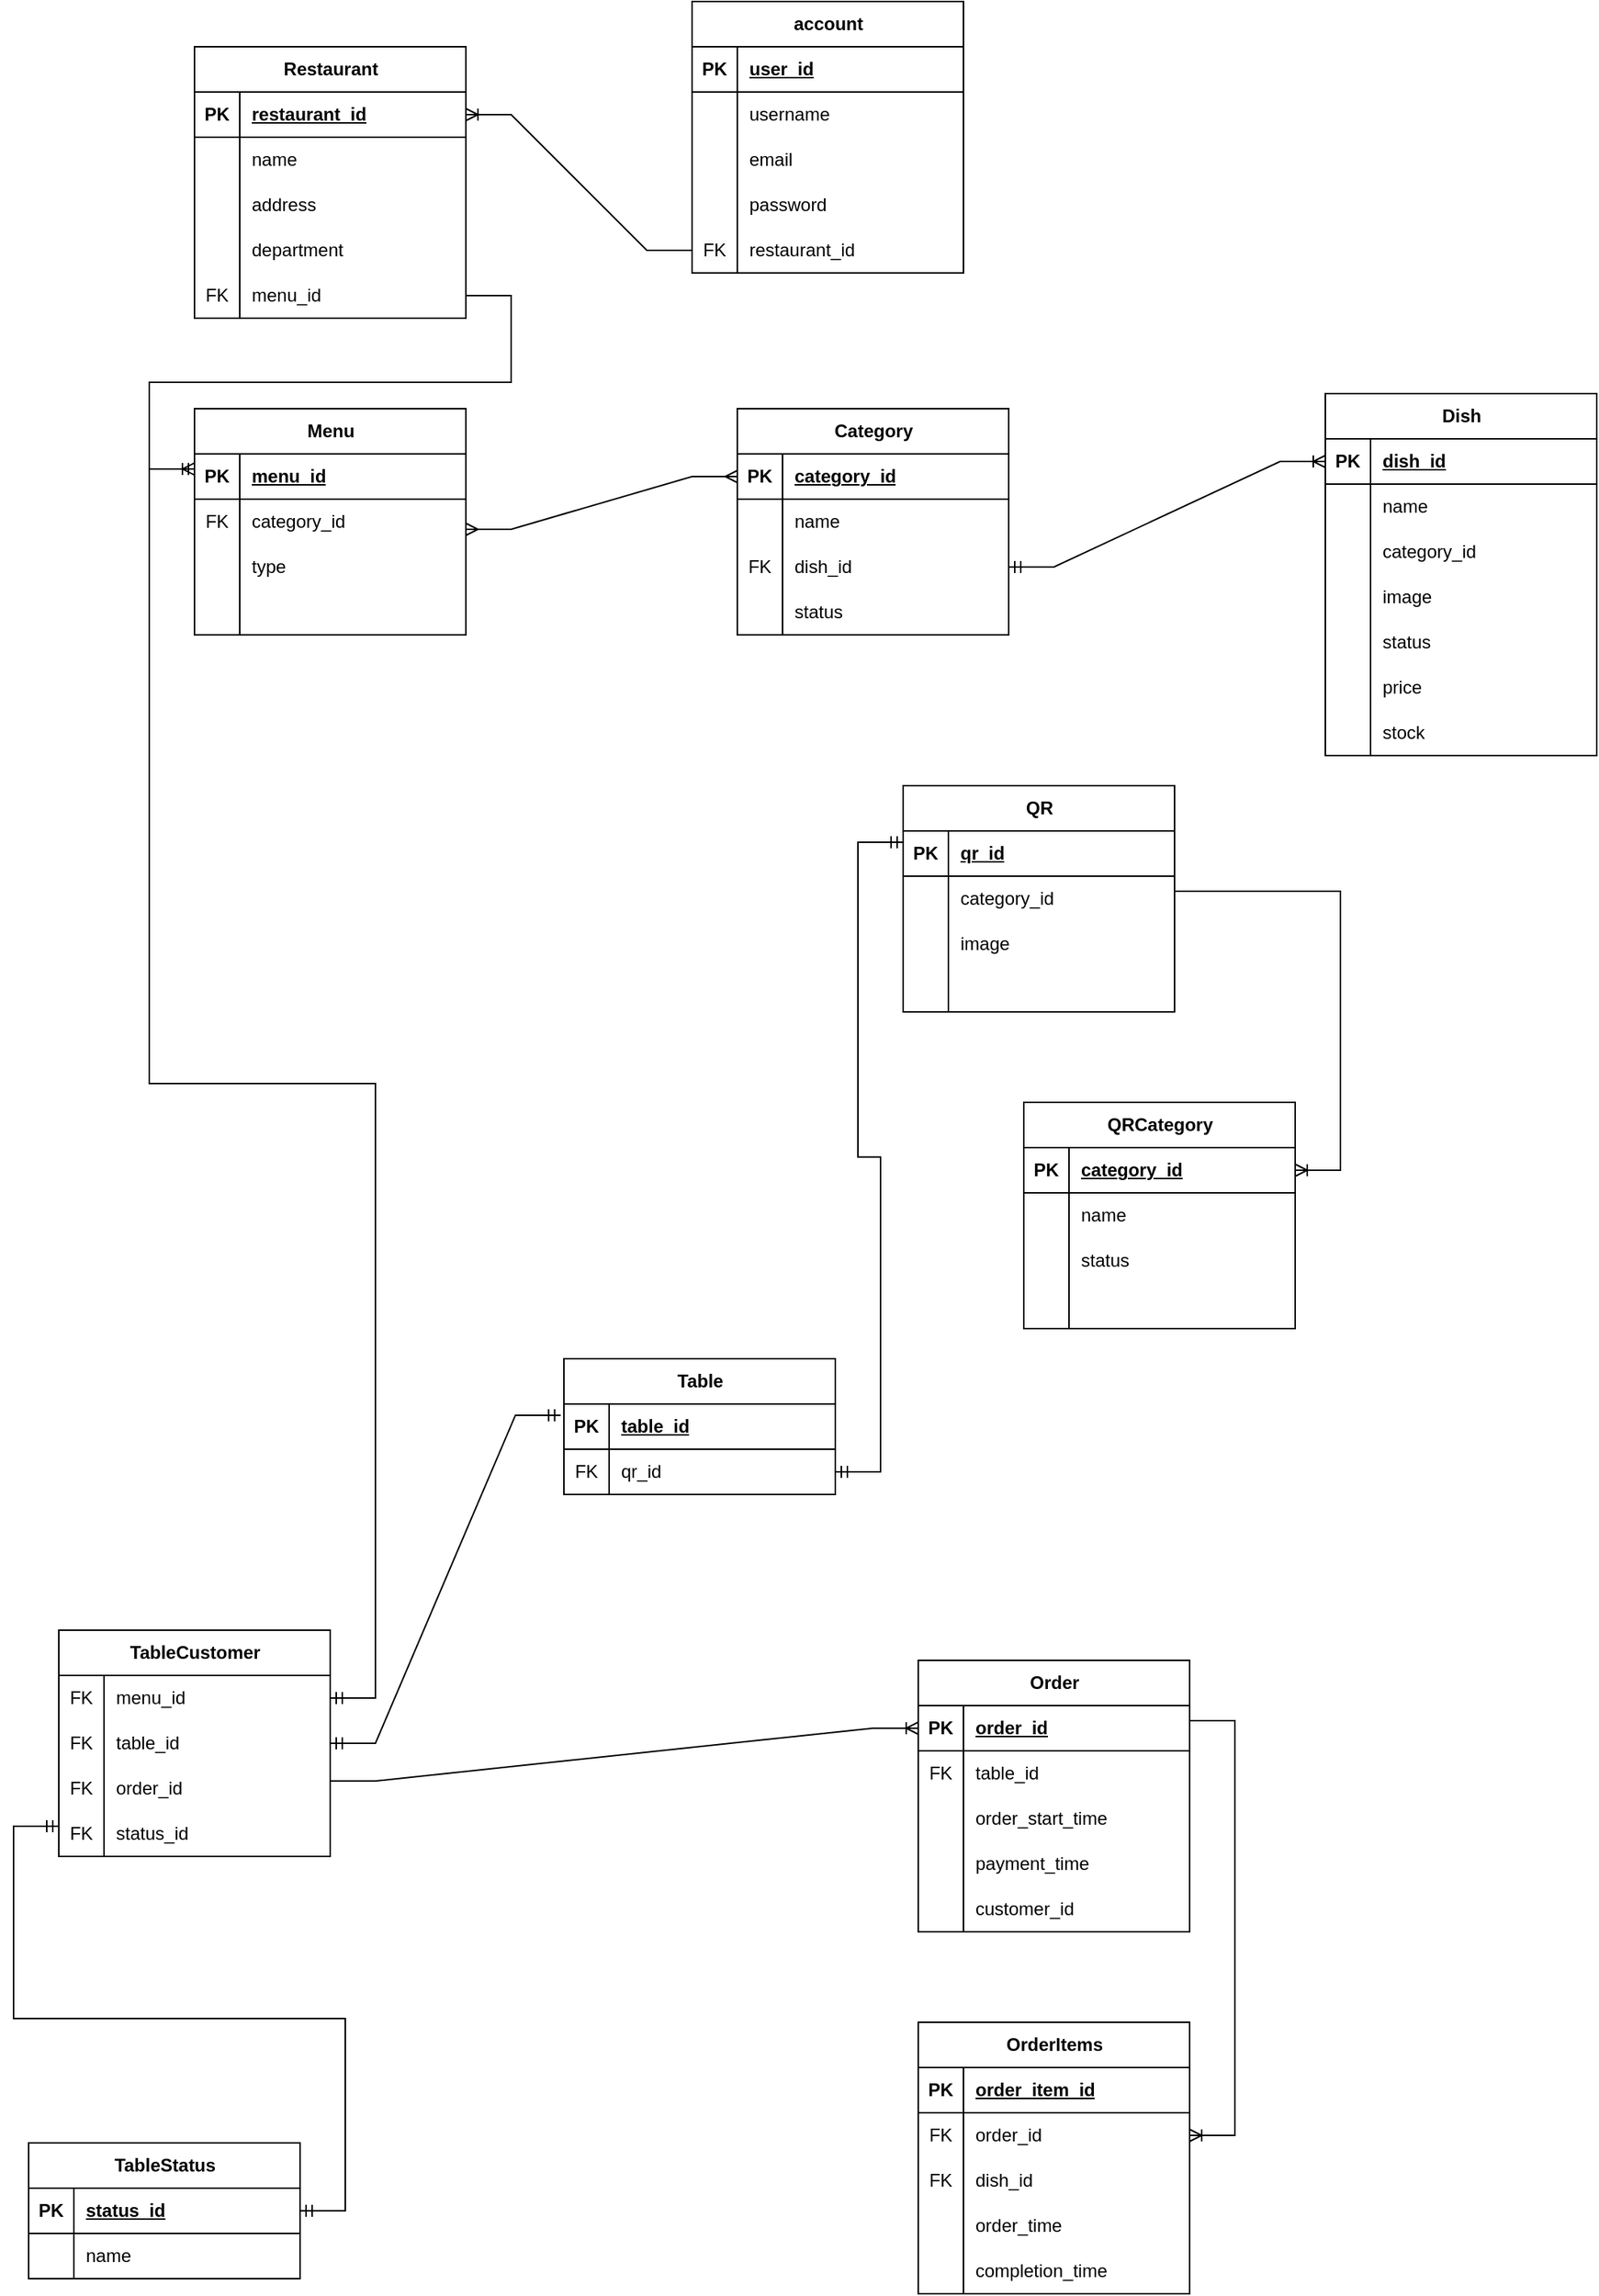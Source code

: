 <mxfile version="21.7.4" type="github">
  <diagram id="R2lEEEUBdFMjLlhIrx00" name="Page-1">
    <mxGraphModel dx="1266" dy="794" grid="1" gridSize="10" guides="1" tooltips="1" connect="1" arrows="1" fold="1" page="1" pageScale="1" pageWidth="850" pageHeight="1100" math="0" shadow="0" extFonts="Permanent Marker^https://fonts.googleapis.com/css?family=Permanent+Marker">
      <root>
        <mxCell id="0" />
        <mxCell id="1" parent="0" />
        <mxCell id="jbGNFl1GQCztS5uMKELZ-14" value="Restaurant" style="shape=table;startSize=30;container=1;collapsible=1;childLayout=tableLayout;fixedRows=1;rowLines=0;fontStyle=1;align=center;resizeLast=1;html=1;" parent="1" vertex="1">
          <mxGeometry x="510" y="400" width="180" height="180" as="geometry" />
        </mxCell>
        <mxCell id="jbGNFl1GQCztS5uMKELZ-15" value="" style="shape=tableRow;horizontal=0;startSize=0;swimlaneHead=0;swimlaneBody=0;fillColor=none;collapsible=0;dropTarget=0;points=[[0,0.5],[1,0.5]];portConstraint=eastwest;top=0;left=0;right=0;bottom=1;" parent="jbGNFl1GQCztS5uMKELZ-14" vertex="1">
          <mxGeometry y="30" width="180" height="30" as="geometry" />
        </mxCell>
        <mxCell id="jbGNFl1GQCztS5uMKELZ-16" value="PK" style="shape=partialRectangle;connectable=0;fillColor=none;top=0;left=0;bottom=0;right=0;fontStyle=1;overflow=hidden;whiteSpace=wrap;html=1;" parent="jbGNFl1GQCztS5uMKELZ-15" vertex="1">
          <mxGeometry width="30" height="30" as="geometry">
            <mxRectangle width="30" height="30" as="alternateBounds" />
          </mxGeometry>
        </mxCell>
        <mxCell id="jbGNFl1GQCztS5uMKELZ-17" value="restaurant_id" style="shape=partialRectangle;connectable=0;fillColor=none;top=0;left=0;bottom=0;right=0;align=left;spacingLeft=6;fontStyle=5;overflow=hidden;whiteSpace=wrap;html=1;" parent="jbGNFl1GQCztS5uMKELZ-15" vertex="1">
          <mxGeometry x="30" width="150" height="30" as="geometry">
            <mxRectangle width="150" height="30" as="alternateBounds" />
          </mxGeometry>
        </mxCell>
        <mxCell id="jbGNFl1GQCztS5uMKELZ-18" value="" style="shape=tableRow;horizontal=0;startSize=0;swimlaneHead=0;swimlaneBody=0;fillColor=none;collapsible=0;dropTarget=0;points=[[0,0.5],[1,0.5]];portConstraint=eastwest;top=0;left=0;right=0;bottom=0;" parent="jbGNFl1GQCztS5uMKELZ-14" vertex="1">
          <mxGeometry y="60" width="180" height="30" as="geometry" />
        </mxCell>
        <mxCell id="jbGNFl1GQCztS5uMKELZ-19" value="" style="shape=partialRectangle;connectable=0;fillColor=none;top=0;left=0;bottom=0;right=0;editable=1;overflow=hidden;whiteSpace=wrap;html=1;" parent="jbGNFl1GQCztS5uMKELZ-18" vertex="1">
          <mxGeometry width="30" height="30" as="geometry">
            <mxRectangle width="30" height="30" as="alternateBounds" />
          </mxGeometry>
        </mxCell>
        <mxCell id="jbGNFl1GQCztS5uMKELZ-20" value="name&lt;br&gt;" style="shape=partialRectangle;connectable=0;fillColor=none;top=0;left=0;bottom=0;right=0;align=left;spacingLeft=6;overflow=hidden;whiteSpace=wrap;html=1;" parent="jbGNFl1GQCztS5uMKELZ-18" vertex="1">
          <mxGeometry x="30" width="150" height="30" as="geometry">
            <mxRectangle width="150" height="30" as="alternateBounds" />
          </mxGeometry>
        </mxCell>
        <mxCell id="jbGNFl1GQCztS5uMKELZ-21" value="" style="shape=tableRow;horizontal=0;startSize=0;swimlaneHead=0;swimlaneBody=0;fillColor=none;collapsible=0;dropTarget=0;points=[[0,0.5],[1,0.5]];portConstraint=eastwest;top=0;left=0;right=0;bottom=0;" parent="jbGNFl1GQCztS5uMKELZ-14" vertex="1">
          <mxGeometry y="90" width="180" height="30" as="geometry" />
        </mxCell>
        <mxCell id="jbGNFl1GQCztS5uMKELZ-22" value="" style="shape=partialRectangle;connectable=0;fillColor=none;top=0;left=0;bottom=0;right=0;editable=1;overflow=hidden;whiteSpace=wrap;html=1;" parent="jbGNFl1GQCztS5uMKELZ-21" vertex="1">
          <mxGeometry width="30" height="30" as="geometry">
            <mxRectangle width="30" height="30" as="alternateBounds" />
          </mxGeometry>
        </mxCell>
        <mxCell id="jbGNFl1GQCztS5uMKELZ-23" value="address" style="shape=partialRectangle;connectable=0;fillColor=none;top=0;left=0;bottom=0;right=0;align=left;spacingLeft=6;overflow=hidden;whiteSpace=wrap;html=1;" parent="jbGNFl1GQCztS5uMKELZ-21" vertex="1">
          <mxGeometry x="30" width="150" height="30" as="geometry">
            <mxRectangle width="150" height="30" as="alternateBounds" />
          </mxGeometry>
        </mxCell>
        <mxCell id="jbGNFl1GQCztS5uMKELZ-24" value="" style="shape=tableRow;horizontal=0;startSize=0;swimlaneHead=0;swimlaneBody=0;fillColor=none;collapsible=0;dropTarget=0;points=[[0,0.5],[1,0.5]];portConstraint=eastwest;top=0;left=0;right=0;bottom=0;" parent="jbGNFl1GQCztS5uMKELZ-14" vertex="1">
          <mxGeometry y="120" width="180" height="30" as="geometry" />
        </mxCell>
        <mxCell id="jbGNFl1GQCztS5uMKELZ-25" value="" style="shape=partialRectangle;connectable=0;fillColor=none;top=0;left=0;bottom=0;right=0;editable=1;overflow=hidden;whiteSpace=wrap;html=1;" parent="jbGNFl1GQCztS5uMKELZ-24" vertex="1">
          <mxGeometry width="30" height="30" as="geometry">
            <mxRectangle width="30" height="30" as="alternateBounds" />
          </mxGeometry>
        </mxCell>
        <mxCell id="jbGNFl1GQCztS5uMKELZ-26" value="department" style="shape=partialRectangle;connectable=0;fillColor=none;top=0;left=0;bottom=0;right=0;align=left;spacingLeft=6;overflow=hidden;whiteSpace=wrap;html=1;" parent="jbGNFl1GQCztS5uMKELZ-24" vertex="1">
          <mxGeometry x="30" width="150" height="30" as="geometry">
            <mxRectangle width="150" height="30" as="alternateBounds" />
          </mxGeometry>
        </mxCell>
        <mxCell id="jbGNFl1GQCztS5uMKELZ-128" value="" style="shape=tableRow;horizontal=0;startSize=0;swimlaneHead=0;swimlaneBody=0;fillColor=none;collapsible=0;dropTarget=0;points=[[0,0.5],[1,0.5]];portConstraint=eastwest;top=0;left=0;right=0;bottom=0;" parent="jbGNFl1GQCztS5uMKELZ-14" vertex="1">
          <mxGeometry y="150" width="180" height="30" as="geometry" />
        </mxCell>
        <mxCell id="jbGNFl1GQCztS5uMKELZ-129" value="FK" style="shape=partialRectangle;connectable=0;fillColor=none;top=0;left=0;bottom=0;right=0;editable=1;overflow=hidden;whiteSpace=wrap;html=1;" parent="jbGNFl1GQCztS5uMKELZ-128" vertex="1">
          <mxGeometry width="30" height="30" as="geometry">
            <mxRectangle width="30" height="30" as="alternateBounds" />
          </mxGeometry>
        </mxCell>
        <mxCell id="jbGNFl1GQCztS5uMKELZ-130" value="menu_id" style="shape=partialRectangle;connectable=0;fillColor=none;top=0;left=0;bottom=0;right=0;align=left;spacingLeft=6;overflow=hidden;whiteSpace=wrap;html=1;" parent="jbGNFl1GQCztS5uMKELZ-128" vertex="1">
          <mxGeometry x="30" width="150" height="30" as="geometry">
            <mxRectangle width="150" height="30" as="alternateBounds" />
          </mxGeometry>
        </mxCell>
        <mxCell id="jbGNFl1GQCztS5uMKELZ-27" value="account&lt;br&gt;" style="shape=table;startSize=30;container=1;collapsible=1;childLayout=tableLayout;fixedRows=1;rowLines=0;fontStyle=1;align=center;resizeLast=1;html=1;" parent="1" vertex="1">
          <mxGeometry x="840" y="370" width="180" height="180" as="geometry" />
        </mxCell>
        <mxCell id="jbGNFl1GQCztS5uMKELZ-28" value="" style="shape=tableRow;horizontal=0;startSize=0;swimlaneHead=0;swimlaneBody=0;fillColor=none;collapsible=0;dropTarget=0;points=[[0,0.5],[1,0.5]];portConstraint=eastwest;top=0;left=0;right=0;bottom=1;" parent="jbGNFl1GQCztS5uMKELZ-27" vertex="1">
          <mxGeometry y="30" width="180" height="30" as="geometry" />
        </mxCell>
        <mxCell id="jbGNFl1GQCztS5uMKELZ-29" value="PK" style="shape=partialRectangle;connectable=0;fillColor=none;top=0;left=0;bottom=0;right=0;fontStyle=1;overflow=hidden;whiteSpace=wrap;html=1;" parent="jbGNFl1GQCztS5uMKELZ-28" vertex="1">
          <mxGeometry width="30" height="30" as="geometry">
            <mxRectangle width="30" height="30" as="alternateBounds" />
          </mxGeometry>
        </mxCell>
        <mxCell id="jbGNFl1GQCztS5uMKELZ-30" value="user_id" style="shape=partialRectangle;connectable=0;fillColor=none;top=0;left=0;bottom=0;right=0;align=left;spacingLeft=6;fontStyle=5;overflow=hidden;whiteSpace=wrap;html=1;" parent="jbGNFl1GQCztS5uMKELZ-28" vertex="1">
          <mxGeometry x="30" width="150" height="30" as="geometry">
            <mxRectangle width="150" height="30" as="alternateBounds" />
          </mxGeometry>
        </mxCell>
        <mxCell id="jbGNFl1GQCztS5uMKELZ-31" value="" style="shape=tableRow;horizontal=0;startSize=0;swimlaneHead=0;swimlaneBody=0;fillColor=none;collapsible=0;dropTarget=0;points=[[0,0.5],[1,0.5]];portConstraint=eastwest;top=0;left=0;right=0;bottom=0;" parent="jbGNFl1GQCztS5uMKELZ-27" vertex="1">
          <mxGeometry y="60" width="180" height="30" as="geometry" />
        </mxCell>
        <mxCell id="jbGNFl1GQCztS5uMKELZ-32" value="" style="shape=partialRectangle;connectable=0;fillColor=none;top=0;left=0;bottom=0;right=0;editable=1;overflow=hidden;whiteSpace=wrap;html=1;" parent="jbGNFl1GQCztS5uMKELZ-31" vertex="1">
          <mxGeometry width="30" height="30" as="geometry">
            <mxRectangle width="30" height="30" as="alternateBounds" />
          </mxGeometry>
        </mxCell>
        <mxCell id="jbGNFl1GQCztS5uMKELZ-33" value="username&lt;span style=&quot;white-space: pre;&quot;&gt;&#x9;&lt;/span&gt;" style="shape=partialRectangle;connectable=0;fillColor=none;top=0;left=0;bottom=0;right=0;align=left;spacingLeft=6;overflow=hidden;whiteSpace=wrap;html=1;" parent="jbGNFl1GQCztS5uMKELZ-31" vertex="1">
          <mxGeometry x="30" width="150" height="30" as="geometry">
            <mxRectangle width="150" height="30" as="alternateBounds" />
          </mxGeometry>
        </mxCell>
        <mxCell id="jbGNFl1GQCztS5uMKELZ-34" value="" style="shape=tableRow;horizontal=0;startSize=0;swimlaneHead=0;swimlaneBody=0;fillColor=none;collapsible=0;dropTarget=0;points=[[0,0.5],[1,0.5]];portConstraint=eastwest;top=0;left=0;right=0;bottom=0;" parent="jbGNFl1GQCztS5uMKELZ-27" vertex="1">
          <mxGeometry y="90" width="180" height="30" as="geometry" />
        </mxCell>
        <mxCell id="jbGNFl1GQCztS5uMKELZ-35" value="" style="shape=partialRectangle;connectable=0;fillColor=none;top=0;left=0;bottom=0;right=0;editable=1;overflow=hidden;whiteSpace=wrap;html=1;" parent="jbGNFl1GQCztS5uMKELZ-34" vertex="1">
          <mxGeometry width="30" height="30" as="geometry">
            <mxRectangle width="30" height="30" as="alternateBounds" />
          </mxGeometry>
        </mxCell>
        <mxCell id="jbGNFl1GQCztS5uMKELZ-36" value="email" style="shape=partialRectangle;connectable=0;fillColor=none;top=0;left=0;bottom=0;right=0;align=left;spacingLeft=6;overflow=hidden;whiteSpace=wrap;html=1;" parent="jbGNFl1GQCztS5uMKELZ-34" vertex="1">
          <mxGeometry x="30" width="150" height="30" as="geometry">
            <mxRectangle width="150" height="30" as="alternateBounds" />
          </mxGeometry>
        </mxCell>
        <mxCell id="jbGNFl1GQCztS5uMKELZ-37" value="" style="shape=tableRow;horizontal=0;startSize=0;swimlaneHead=0;swimlaneBody=0;fillColor=none;collapsible=0;dropTarget=0;points=[[0,0.5],[1,0.5]];portConstraint=eastwest;top=0;left=0;right=0;bottom=0;" parent="jbGNFl1GQCztS5uMKELZ-27" vertex="1">
          <mxGeometry y="120" width="180" height="30" as="geometry" />
        </mxCell>
        <mxCell id="jbGNFl1GQCztS5uMKELZ-38" value="" style="shape=partialRectangle;connectable=0;fillColor=none;top=0;left=0;bottom=0;right=0;editable=1;overflow=hidden;whiteSpace=wrap;html=1;" parent="jbGNFl1GQCztS5uMKELZ-37" vertex="1">
          <mxGeometry width="30" height="30" as="geometry">
            <mxRectangle width="30" height="30" as="alternateBounds" />
          </mxGeometry>
        </mxCell>
        <mxCell id="jbGNFl1GQCztS5uMKELZ-39" value="password" style="shape=partialRectangle;connectable=0;fillColor=none;top=0;left=0;bottom=0;right=0;align=left;spacingLeft=6;overflow=hidden;whiteSpace=wrap;html=1;" parent="jbGNFl1GQCztS5uMKELZ-37" vertex="1">
          <mxGeometry x="30" width="150" height="30" as="geometry">
            <mxRectangle width="150" height="30" as="alternateBounds" />
          </mxGeometry>
        </mxCell>
        <mxCell id="jbGNFl1GQCztS5uMKELZ-43" value="" style="shape=tableRow;horizontal=0;startSize=0;swimlaneHead=0;swimlaneBody=0;fillColor=none;collapsible=0;dropTarget=0;points=[[0,0.5],[1,0.5]];portConstraint=eastwest;top=0;left=0;right=0;bottom=0;" parent="jbGNFl1GQCztS5uMKELZ-27" vertex="1">
          <mxGeometry y="150" width="180" height="30" as="geometry" />
        </mxCell>
        <mxCell id="jbGNFl1GQCztS5uMKELZ-44" value="&lt;meta charset=&quot;utf-8&quot;&gt;&lt;span style=&quot;color: rgb(0, 0, 0); font-family: Helvetica; font-size: 12px; font-style: normal; font-variant-ligatures: normal; font-variant-caps: normal; font-weight: 400; letter-spacing: normal; orphans: 2; text-align: center; text-indent: 0px; text-transform: none; widows: 2; word-spacing: 0px; -webkit-text-stroke-width: 0px; background-color: rgb(251, 251, 251); text-decoration-thickness: initial; text-decoration-style: initial; text-decoration-color: initial; float: none; display: inline !important;&quot;&gt;FK&lt;/span&gt;" style="shape=partialRectangle;connectable=0;fillColor=none;top=0;left=0;bottom=0;right=0;editable=1;overflow=hidden;whiteSpace=wrap;html=1;" parent="jbGNFl1GQCztS5uMKELZ-43" vertex="1">
          <mxGeometry width="30" height="30" as="geometry">
            <mxRectangle width="30" height="30" as="alternateBounds" />
          </mxGeometry>
        </mxCell>
        <mxCell id="jbGNFl1GQCztS5uMKELZ-45" value="restaurant_id" style="shape=partialRectangle;connectable=0;fillColor=none;top=0;left=0;bottom=0;right=0;align=left;spacingLeft=6;overflow=hidden;whiteSpace=wrap;html=1;" parent="jbGNFl1GQCztS5uMKELZ-43" vertex="1">
          <mxGeometry x="30" width="150" height="30" as="geometry">
            <mxRectangle width="150" height="30" as="alternateBounds" />
          </mxGeometry>
        </mxCell>
        <mxCell id="jbGNFl1GQCztS5uMKELZ-113" value="" style="edgeStyle=entityRelationEdgeStyle;fontSize=12;html=1;endArrow=ERoneToMany;rounded=0;entryX=1;entryY=0.5;entryDx=0;entryDy=0;exitX=0;exitY=0.5;exitDx=0;exitDy=0;" parent="1" source="jbGNFl1GQCztS5uMKELZ-43" target="jbGNFl1GQCztS5uMKELZ-15" edge="1">
          <mxGeometry width="100" height="100" relative="1" as="geometry">
            <mxPoint x="740" y="540" as="sourcePoint" />
            <mxPoint x="840" y="440" as="targetPoint" />
          </mxGeometry>
        </mxCell>
        <mxCell id="jbGNFl1GQCztS5uMKELZ-114" value="Menu" style="shape=table;startSize=30;container=1;collapsible=1;childLayout=tableLayout;fixedRows=1;rowLines=0;fontStyle=1;align=center;resizeLast=1;html=1;" parent="1" vertex="1">
          <mxGeometry x="510" y="640" width="180" height="150" as="geometry" />
        </mxCell>
        <mxCell id="jbGNFl1GQCztS5uMKELZ-115" value="" style="shape=tableRow;horizontal=0;startSize=0;swimlaneHead=0;swimlaneBody=0;fillColor=none;collapsible=0;dropTarget=0;points=[[0,0.5],[1,0.5]];portConstraint=eastwest;top=0;left=0;right=0;bottom=1;" parent="jbGNFl1GQCztS5uMKELZ-114" vertex="1">
          <mxGeometry y="30" width="180" height="30" as="geometry" />
        </mxCell>
        <mxCell id="jbGNFl1GQCztS5uMKELZ-116" value="PK" style="shape=partialRectangle;connectable=0;fillColor=none;top=0;left=0;bottom=0;right=0;fontStyle=1;overflow=hidden;whiteSpace=wrap;html=1;" parent="jbGNFl1GQCztS5uMKELZ-115" vertex="1">
          <mxGeometry width="30" height="30" as="geometry">
            <mxRectangle width="30" height="30" as="alternateBounds" />
          </mxGeometry>
        </mxCell>
        <mxCell id="jbGNFl1GQCztS5uMKELZ-117" value="menu_id" style="shape=partialRectangle;connectable=0;fillColor=none;top=0;left=0;bottom=0;right=0;align=left;spacingLeft=6;fontStyle=5;overflow=hidden;whiteSpace=wrap;html=1;" parent="jbGNFl1GQCztS5uMKELZ-115" vertex="1">
          <mxGeometry x="30" width="150" height="30" as="geometry">
            <mxRectangle width="150" height="30" as="alternateBounds" />
          </mxGeometry>
        </mxCell>
        <mxCell id="jbGNFl1GQCztS5uMKELZ-118" value="" style="shape=tableRow;horizontal=0;startSize=0;swimlaneHead=0;swimlaneBody=0;fillColor=none;collapsible=0;dropTarget=0;points=[[0,0.5],[1,0.5]];portConstraint=eastwest;top=0;left=0;right=0;bottom=0;" parent="jbGNFl1GQCztS5uMKELZ-114" vertex="1">
          <mxGeometry y="60" width="180" height="30" as="geometry" />
        </mxCell>
        <mxCell id="jbGNFl1GQCztS5uMKELZ-119" value="FK" style="shape=partialRectangle;connectable=0;fillColor=none;top=0;left=0;bottom=0;right=0;editable=1;overflow=hidden;whiteSpace=wrap;html=1;" parent="jbGNFl1GQCztS5uMKELZ-118" vertex="1">
          <mxGeometry width="30" height="30" as="geometry">
            <mxRectangle width="30" height="30" as="alternateBounds" />
          </mxGeometry>
        </mxCell>
        <mxCell id="jbGNFl1GQCztS5uMKELZ-120" value="category_id" style="shape=partialRectangle;connectable=0;fillColor=none;top=0;left=0;bottom=0;right=0;align=left;spacingLeft=6;overflow=hidden;whiteSpace=wrap;html=1;" parent="jbGNFl1GQCztS5uMKELZ-118" vertex="1">
          <mxGeometry x="30" width="150" height="30" as="geometry">
            <mxRectangle width="150" height="30" as="alternateBounds" />
          </mxGeometry>
        </mxCell>
        <mxCell id="jbGNFl1GQCztS5uMKELZ-121" value="" style="shape=tableRow;horizontal=0;startSize=0;swimlaneHead=0;swimlaneBody=0;fillColor=none;collapsible=0;dropTarget=0;points=[[0,0.5],[1,0.5]];portConstraint=eastwest;top=0;left=0;right=0;bottom=0;" parent="jbGNFl1GQCztS5uMKELZ-114" vertex="1">
          <mxGeometry y="90" width="180" height="30" as="geometry" />
        </mxCell>
        <mxCell id="jbGNFl1GQCztS5uMKELZ-122" value="" style="shape=partialRectangle;connectable=0;fillColor=none;top=0;left=0;bottom=0;right=0;editable=1;overflow=hidden;whiteSpace=wrap;html=1;" parent="jbGNFl1GQCztS5uMKELZ-121" vertex="1">
          <mxGeometry width="30" height="30" as="geometry">
            <mxRectangle width="30" height="30" as="alternateBounds" />
          </mxGeometry>
        </mxCell>
        <mxCell id="jbGNFl1GQCztS5uMKELZ-123" value="type" style="shape=partialRectangle;connectable=0;fillColor=none;top=0;left=0;bottom=0;right=0;align=left;spacingLeft=6;overflow=hidden;whiteSpace=wrap;html=1;" parent="jbGNFl1GQCztS5uMKELZ-121" vertex="1">
          <mxGeometry x="30" width="150" height="30" as="geometry">
            <mxRectangle width="150" height="30" as="alternateBounds" />
          </mxGeometry>
        </mxCell>
        <mxCell id="jbGNFl1GQCztS5uMKELZ-124" value="" style="shape=tableRow;horizontal=0;startSize=0;swimlaneHead=0;swimlaneBody=0;fillColor=none;collapsible=0;dropTarget=0;points=[[0,0.5],[1,0.5]];portConstraint=eastwest;top=0;left=0;right=0;bottom=0;" parent="jbGNFl1GQCztS5uMKELZ-114" vertex="1">
          <mxGeometry y="120" width="180" height="30" as="geometry" />
        </mxCell>
        <mxCell id="jbGNFl1GQCztS5uMKELZ-125" value="" style="shape=partialRectangle;connectable=0;fillColor=none;top=0;left=0;bottom=0;right=0;editable=1;overflow=hidden;whiteSpace=wrap;html=1;" parent="jbGNFl1GQCztS5uMKELZ-124" vertex="1">
          <mxGeometry width="30" height="30" as="geometry">
            <mxRectangle width="30" height="30" as="alternateBounds" />
          </mxGeometry>
        </mxCell>
        <mxCell id="jbGNFl1GQCztS5uMKELZ-126" value="" style="shape=partialRectangle;connectable=0;fillColor=none;top=0;left=0;bottom=0;right=0;align=left;spacingLeft=6;overflow=hidden;whiteSpace=wrap;html=1;" parent="jbGNFl1GQCztS5uMKELZ-124" vertex="1">
          <mxGeometry x="30" width="150" height="30" as="geometry">
            <mxRectangle width="150" height="30" as="alternateBounds" />
          </mxGeometry>
        </mxCell>
        <mxCell id="jbGNFl1GQCztS5uMKELZ-131" value="Category" style="shape=table;startSize=30;container=1;collapsible=1;childLayout=tableLayout;fixedRows=1;rowLines=0;fontStyle=1;align=center;resizeLast=1;html=1;" parent="1" vertex="1">
          <mxGeometry x="870" y="640" width="180" height="150" as="geometry" />
        </mxCell>
        <mxCell id="jbGNFl1GQCztS5uMKELZ-132" value="" style="shape=tableRow;horizontal=0;startSize=0;swimlaneHead=0;swimlaneBody=0;fillColor=none;collapsible=0;dropTarget=0;points=[[0,0.5],[1,0.5]];portConstraint=eastwest;top=0;left=0;right=0;bottom=1;" parent="jbGNFl1GQCztS5uMKELZ-131" vertex="1">
          <mxGeometry y="30" width="180" height="30" as="geometry" />
        </mxCell>
        <mxCell id="jbGNFl1GQCztS5uMKELZ-133" value="PK" style="shape=partialRectangle;connectable=0;fillColor=none;top=0;left=0;bottom=0;right=0;fontStyle=1;overflow=hidden;whiteSpace=wrap;html=1;" parent="jbGNFl1GQCztS5uMKELZ-132" vertex="1">
          <mxGeometry width="30" height="30" as="geometry">
            <mxRectangle width="30" height="30" as="alternateBounds" />
          </mxGeometry>
        </mxCell>
        <mxCell id="jbGNFl1GQCztS5uMKELZ-134" value="category_id" style="shape=partialRectangle;connectable=0;fillColor=none;top=0;left=0;bottom=0;right=0;align=left;spacingLeft=6;fontStyle=5;overflow=hidden;whiteSpace=wrap;html=1;" parent="jbGNFl1GQCztS5uMKELZ-132" vertex="1">
          <mxGeometry x="30" width="150" height="30" as="geometry">
            <mxRectangle width="150" height="30" as="alternateBounds" />
          </mxGeometry>
        </mxCell>
        <mxCell id="jbGNFl1GQCztS5uMKELZ-135" value="" style="shape=tableRow;horizontal=0;startSize=0;swimlaneHead=0;swimlaneBody=0;fillColor=none;collapsible=0;dropTarget=0;points=[[0,0.5],[1,0.5]];portConstraint=eastwest;top=0;left=0;right=0;bottom=0;" parent="jbGNFl1GQCztS5uMKELZ-131" vertex="1">
          <mxGeometry y="60" width="180" height="30" as="geometry" />
        </mxCell>
        <mxCell id="jbGNFl1GQCztS5uMKELZ-136" value="" style="shape=partialRectangle;connectable=0;fillColor=none;top=0;left=0;bottom=0;right=0;editable=1;overflow=hidden;whiteSpace=wrap;html=1;" parent="jbGNFl1GQCztS5uMKELZ-135" vertex="1">
          <mxGeometry width="30" height="30" as="geometry">
            <mxRectangle width="30" height="30" as="alternateBounds" />
          </mxGeometry>
        </mxCell>
        <mxCell id="jbGNFl1GQCztS5uMKELZ-137" value="name" style="shape=partialRectangle;connectable=0;fillColor=none;top=0;left=0;bottom=0;right=0;align=left;spacingLeft=6;overflow=hidden;whiteSpace=wrap;html=1;" parent="jbGNFl1GQCztS5uMKELZ-135" vertex="1">
          <mxGeometry x="30" width="150" height="30" as="geometry">
            <mxRectangle width="150" height="30" as="alternateBounds" />
          </mxGeometry>
        </mxCell>
        <mxCell id="jbGNFl1GQCztS5uMKELZ-138" value="" style="shape=tableRow;horizontal=0;startSize=0;swimlaneHead=0;swimlaneBody=0;fillColor=none;collapsible=0;dropTarget=0;points=[[0,0.5],[1,0.5]];portConstraint=eastwest;top=0;left=0;right=0;bottom=0;" parent="jbGNFl1GQCztS5uMKELZ-131" vertex="1">
          <mxGeometry y="90" width="180" height="30" as="geometry" />
        </mxCell>
        <mxCell id="jbGNFl1GQCztS5uMKELZ-139" value="FK" style="shape=partialRectangle;connectable=0;fillColor=none;top=0;left=0;bottom=0;right=0;editable=1;overflow=hidden;whiteSpace=wrap;html=1;" parent="jbGNFl1GQCztS5uMKELZ-138" vertex="1">
          <mxGeometry width="30" height="30" as="geometry">
            <mxRectangle width="30" height="30" as="alternateBounds" />
          </mxGeometry>
        </mxCell>
        <mxCell id="jbGNFl1GQCztS5uMKELZ-140" value="dish_id" style="shape=partialRectangle;connectable=0;fillColor=none;top=0;left=0;bottom=0;right=0;align=left;spacingLeft=6;overflow=hidden;whiteSpace=wrap;html=1;" parent="jbGNFl1GQCztS5uMKELZ-138" vertex="1">
          <mxGeometry x="30" width="150" height="30" as="geometry">
            <mxRectangle width="150" height="30" as="alternateBounds" />
          </mxGeometry>
        </mxCell>
        <mxCell id="jbGNFl1GQCztS5uMKELZ-207" value="" style="shape=tableRow;horizontal=0;startSize=0;swimlaneHead=0;swimlaneBody=0;fillColor=none;collapsible=0;dropTarget=0;points=[[0,0.5],[1,0.5]];portConstraint=eastwest;top=0;left=0;right=0;bottom=0;" parent="jbGNFl1GQCztS5uMKELZ-131" vertex="1">
          <mxGeometry y="120" width="180" height="30" as="geometry" />
        </mxCell>
        <mxCell id="jbGNFl1GQCztS5uMKELZ-208" value="" style="shape=partialRectangle;connectable=0;fillColor=none;top=0;left=0;bottom=0;right=0;editable=1;overflow=hidden;whiteSpace=wrap;html=1;" parent="jbGNFl1GQCztS5uMKELZ-207" vertex="1">
          <mxGeometry width="30" height="30" as="geometry">
            <mxRectangle width="30" height="30" as="alternateBounds" />
          </mxGeometry>
        </mxCell>
        <mxCell id="jbGNFl1GQCztS5uMKELZ-209" value="status" style="shape=partialRectangle;connectable=0;fillColor=none;top=0;left=0;bottom=0;right=0;align=left;spacingLeft=6;overflow=hidden;whiteSpace=wrap;html=1;" parent="jbGNFl1GQCztS5uMKELZ-207" vertex="1">
          <mxGeometry x="30" width="150" height="30" as="geometry">
            <mxRectangle width="150" height="30" as="alternateBounds" />
          </mxGeometry>
        </mxCell>
        <mxCell id="jbGNFl1GQCztS5uMKELZ-144" value="Dish" style="shape=table;startSize=30;container=1;collapsible=1;childLayout=tableLayout;fixedRows=1;rowLines=0;fontStyle=1;align=center;resizeLast=1;html=1;" parent="1" vertex="1">
          <mxGeometry x="1260" y="630" width="180" height="240" as="geometry" />
        </mxCell>
        <mxCell id="jbGNFl1GQCztS5uMKELZ-145" value="" style="shape=tableRow;horizontal=0;startSize=0;swimlaneHead=0;swimlaneBody=0;fillColor=none;collapsible=0;dropTarget=0;points=[[0,0.5],[1,0.5]];portConstraint=eastwest;top=0;left=0;right=0;bottom=1;" parent="jbGNFl1GQCztS5uMKELZ-144" vertex="1">
          <mxGeometry y="30" width="180" height="30" as="geometry" />
        </mxCell>
        <mxCell id="jbGNFl1GQCztS5uMKELZ-146" value="PK" style="shape=partialRectangle;connectable=0;fillColor=none;top=0;left=0;bottom=0;right=0;fontStyle=1;overflow=hidden;whiteSpace=wrap;html=1;" parent="jbGNFl1GQCztS5uMKELZ-145" vertex="1">
          <mxGeometry width="30" height="30" as="geometry">
            <mxRectangle width="30" height="30" as="alternateBounds" />
          </mxGeometry>
        </mxCell>
        <mxCell id="jbGNFl1GQCztS5uMKELZ-147" value="dish_id" style="shape=partialRectangle;connectable=0;fillColor=none;top=0;left=0;bottom=0;right=0;align=left;spacingLeft=6;fontStyle=5;overflow=hidden;whiteSpace=wrap;html=1;" parent="jbGNFl1GQCztS5uMKELZ-145" vertex="1">
          <mxGeometry x="30" width="150" height="30" as="geometry">
            <mxRectangle width="150" height="30" as="alternateBounds" />
          </mxGeometry>
        </mxCell>
        <mxCell id="jbGNFl1GQCztS5uMKELZ-148" value="" style="shape=tableRow;horizontal=0;startSize=0;swimlaneHead=0;swimlaneBody=0;fillColor=none;collapsible=0;dropTarget=0;points=[[0,0.5],[1,0.5]];portConstraint=eastwest;top=0;left=0;right=0;bottom=0;" parent="jbGNFl1GQCztS5uMKELZ-144" vertex="1">
          <mxGeometry y="60" width="180" height="30" as="geometry" />
        </mxCell>
        <mxCell id="jbGNFl1GQCztS5uMKELZ-149" value="" style="shape=partialRectangle;connectable=0;fillColor=none;top=0;left=0;bottom=0;right=0;editable=1;overflow=hidden;whiteSpace=wrap;html=1;" parent="jbGNFl1GQCztS5uMKELZ-148" vertex="1">
          <mxGeometry width="30" height="30" as="geometry">
            <mxRectangle width="30" height="30" as="alternateBounds" />
          </mxGeometry>
        </mxCell>
        <mxCell id="jbGNFl1GQCztS5uMKELZ-150" value="name" style="shape=partialRectangle;connectable=0;fillColor=none;top=0;left=0;bottom=0;right=0;align=left;spacingLeft=6;overflow=hidden;whiteSpace=wrap;html=1;" parent="jbGNFl1GQCztS5uMKELZ-148" vertex="1">
          <mxGeometry x="30" width="150" height="30" as="geometry">
            <mxRectangle width="150" height="30" as="alternateBounds" />
          </mxGeometry>
        </mxCell>
        <mxCell id="jbGNFl1GQCztS5uMKELZ-151" value="" style="shape=tableRow;horizontal=0;startSize=0;swimlaneHead=0;swimlaneBody=0;fillColor=none;collapsible=0;dropTarget=0;points=[[0,0.5],[1,0.5]];portConstraint=eastwest;top=0;left=0;right=0;bottom=0;" parent="jbGNFl1GQCztS5uMKELZ-144" vertex="1">
          <mxGeometry y="90" width="180" height="30" as="geometry" />
        </mxCell>
        <mxCell id="jbGNFl1GQCztS5uMKELZ-152" value="" style="shape=partialRectangle;connectable=0;fillColor=none;top=0;left=0;bottom=0;right=0;editable=1;overflow=hidden;whiteSpace=wrap;html=1;" parent="jbGNFl1GQCztS5uMKELZ-151" vertex="1">
          <mxGeometry width="30" height="30" as="geometry">
            <mxRectangle width="30" height="30" as="alternateBounds" />
          </mxGeometry>
        </mxCell>
        <mxCell id="jbGNFl1GQCztS5uMKELZ-153" value="category_id" style="shape=partialRectangle;connectable=0;fillColor=none;top=0;left=0;bottom=0;right=0;align=left;spacingLeft=6;overflow=hidden;whiteSpace=wrap;html=1;" parent="jbGNFl1GQCztS5uMKELZ-151" vertex="1">
          <mxGeometry x="30" width="150" height="30" as="geometry">
            <mxRectangle width="150" height="30" as="alternateBounds" />
          </mxGeometry>
        </mxCell>
        <mxCell id="jbGNFl1GQCztS5uMKELZ-154" value="" style="shape=tableRow;horizontal=0;startSize=0;swimlaneHead=0;swimlaneBody=0;fillColor=none;collapsible=0;dropTarget=0;points=[[0,0.5],[1,0.5]];portConstraint=eastwest;top=0;left=0;right=0;bottom=0;" parent="jbGNFl1GQCztS5uMKELZ-144" vertex="1">
          <mxGeometry y="120" width="180" height="30" as="geometry" />
        </mxCell>
        <mxCell id="jbGNFl1GQCztS5uMKELZ-155" value="" style="shape=partialRectangle;connectable=0;fillColor=none;top=0;left=0;bottom=0;right=0;editable=1;overflow=hidden;whiteSpace=wrap;html=1;" parent="jbGNFl1GQCztS5uMKELZ-154" vertex="1">
          <mxGeometry width="30" height="30" as="geometry">
            <mxRectangle width="30" height="30" as="alternateBounds" />
          </mxGeometry>
        </mxCell>
        <mxCell id="jbGNFl1GQCztS5uMKELZ-156" value="image" style="shape=partialRectangle;connectable=0;fillColor=none;top=0;left=0;bottom=0;right=0;align=left;spacingLeft=6;overflow=hidden;whiteSpace=wrap;html=1;" parent="jbGNFl1GQCztS5uMKELZ-154" vertex="1">
          <mxGeometry x="30" width="150" height="30" as="geometry">
            <mxRectangle width="150" height="30" as="alternateBounds" />
          </mxGeometry>
        </mxCell>
        <mxCell id="jbGNFl1GQCztS5uMKELZ-210" value="" style="shape=tableRow;horizontal=0;startSize=0;swimlaneHead=0;swimlaneBody=0;fillColor=none;collapsible=0;dropTarget=0;points=[[0,0.5],[1,0.5]];portConstraint=eastwest;top=0;left=0;right=0;bottom=0;" parent="jbGNFl1GQCztS5uMKELZ-144" vertex="1">
          <mxGeometry y="150" width="180" height="30" as="geometry" />
        </mxCell>
        <mxCell id="jbGNFl1GQCztS5uMKELZ-211" value="" style="shape=partialRectangle;connectable=0;fillColor=none;top=0;left=0;bottom=0;right=0;editable=1;overflow=hidden;whiteSpace=wrap;html=1;" parent="jbGNFl1GQCztS5uMKELZ-210" vertex="1">
          <mxGeometry width="30" height="30" as="geometry">
            <mxRectangle width="30" height="30" as="alternateBounds" />
          </mxGeometry>
        </mxCell>
        <mxCell id="jbGNFl1GQCztS5uMKELZ-212" value="status" style="shape=partialRectangle;connectable=0;fillColor=none;top=0;left=0;bottom=0;right=0;align=left;spacingLeft=6;overflow=hidden;whiteSpace=wrap;html=1;" parent="jbGNFl1GQCztS5uMKELZ-210" vertex="1">
          <mxGeometry x="30" width="150" height="30" as="geometry">
            <mxRectangle width="150" height="30" as="alternateBounds" />
          </mxGeometry>
        </mxCell>
        <mxCell id="jbGNFl1GQCztS5uMKELZ-301" value="" style="shape=tableRow;horizontal=0;startSize=0;swimlaneHead=0;swimlaneBody=0;fillColor=none;collapsible=0;dropTarget=0;points=[[0,0.5],[1,0.5]];portConstraint=eastwest;top=0;left=0;right=0;bottom=0;" parent="jbGNFl1GQCztS5uMKELZ-144" vertex="1">
          <mxGeometry y="180" width="180" height="30" as="geometry" />
        </mxCell>
        <mxCell id="jbGNFl1GQCztS5uMKELZ-302" value="" style="shape=partialRectangle;connectable=0;fillColor=none;top=0;left=0;bottom=0;right=0;editable=1;overflow=hidden;whiteSpace=wrap;html=1;" parent="jbGNFl1GQCztS5uMKELZ-301" vertex="1">
          <mxGeometry width="30" height="30" as="geometry">
            <mxRectangle width="30" height="30" as="alternateBounds" />
          </mxGeometry>
        </mxCell>
        <mxCell id="jbGNFl1GQCztS5uMKELZ-303" value="price" style="shape=partialRectangle;connectable=0;fillColor=none;top=0;left=0;bottom=0;right=0;align=left;spacingLeft=6;overflow=hidden;whiteSpace=wrap;html=1;" parent="jbGNFl1GQCztS5uMKELZ-301" vertex="1">
          <mxGeometry x="30" width="150" height="30" as="geometry">
            <mxRectangle width="150" height="30" as="alternateBounds" />
          </mxGeometry>
        </mxCell>
        <mxCell id="jbGNFl1GQCztS5uMKELZ-304" value="" style="shape=tableRow;horizontal=0;startSize=0;swimlaneHead=0;swimlaneBody=0;fillColor=none;collapsible=0;dropTarget=0;points=[[0,0.5],[1,0.5]];portConstraint=eastwest;top=0;left=0;right=0;bottom=0;" parent="jbGNFl1GQCztS5uMKELZ-144" vertex="1">
          <mxGeometry y="210" width="180" height="30" as="geometry" />
        </mxCell>
        <mxCell id="jbGNFl1GQCztS5uMKELZ-305" value="" style="shape=partialRectangle;connectable=0;fillColor=none;top=0;left=0;bottom=0;right=0;editable=1;overflow=hidden;whiteSpace=wrap;html=1;" parent="jbGNFl1GQCztS5uMKELZ-304" vertex="1">
          <mxGeometry width="30" height="30" as="geometry">
            <mxRectangle width="30" height="30" as="alternateBounds" />
          </mxGeometry>
        </mxCell>
        <mxCell id="jbGNFl1GQCztS5uMKELZ-306" value="stock" style="shape=partialRectangle;connectable=0;fillColor=none;top=0;left=0;bottom=0;right=0;align=left;spacingLeft=6;overflow=hidden;whiteSpace=wrap;html=1;" parent="jbGNFl1GQCztS5uMKELZ-304" vertex="1">
          <mxGeometry x="30" width="150" height="30" as="geometry">
            <mxRectangle width="150" height="30" as="alternateBounds" />
          </mxGeometry>
        </mxCell>
        <mxCell id="jbGNFl1GQCztS5uMKELZ-157" value="" style="edgeStyle=entityRelationEdgeStyle;fontSize=12;html=1;endArrow=ERmany;startArrow=ERmany;rounded=0;entryX=0;entryY=0.5;entryDx=0;entryDy=0;" parent="1" target="jbGNFl1GQCztS5uMKELZ-132" edge="1">
          <mxGeometry width="100" height="100" relative="1" as="geometry">
            <mxPoint x="690" y="720" as="sourcePoint" />
            <mxPoint x="790" y="620" as="targetPoint" />
          </mxGeometry>
        </mxCell>
        <mxCell id="jbGNFl1GQCztS5uMKELZ-159" value="" style="edgeStyle=entityRelationEdgeStyle;fontSize=12;html=1;endArrow=ERoneToMany;rounded=0;exitX=1;exitY=0.5;exitDx=0;exitDy=0;" parent="1" source="jbGNFl1GQCztS5uMKELZ-128" edge="1">
          <mxGeometry width="100" height="100" relative="1" as="geometry">
            <mxPoint x="410" y="780" as="sourcePoint" />
            <mxPoint x="510" y="680" as="targetPoint" />
            <Array as="points">
              <mxPoint x="440" y="580" />
            </Array>
          </mxGeometry>
        </mxCell>
        <mxCell id="jbGNFl1GQCztS5uMKELZ-161" value="" style="edgeStyle=entityRelationEdgeStyle;fontSize=12;html=1;endArrow=ERoneToMany;startArrow=ERmandOne;rounded=0;entryX=0;entryY=0.5;entryDx=0;entryDy=0;" parent="1" source="jbGNFl1GQCztS5uMKELZ-138" target="jbGNFl1GQCztS5uMKELZ-145" edge="1">
          <mxGeometry width="100" height="100" relative="1" as="geometry">
            <mxPoint x="750" y="900" as="sourcePoint" />
            <mxPoint x="1440" y="675" as="targetPoint" />
          </mxGeometry>
        </mxCell>
        <mxCell id="jbGNFl1GQCztS5uMKELZ-181" value="QR" style="shape=table;startSize=30;container=1;collapsible=1;childLayout=tableLayout;fixedRows=1;rowLines=0;fontStyle=1;align=center;resizeLast=1;html=1;" parent="1" vertex="1">
          <mxGeometry x="980" y="890" width="180" height="150" as="geometry" />
        </mxCell>
        <mxCell id="jbGNFl1GQCztS5uMKELZ-182" value="" style="shape=tableRow;horizontal=0;startSize=0;swimlaneHead=0;swimlaneBody=0;fillColor=none;collapsible=0;dropTarget=0;points=[[0,0.5],[1,0.5]];portConstraint=eastwest;top=0;left=0;right=0;bottom=1;" parent="jbGNFl1GQCztS5uMKELZ-181" vertex="1">
          <mxGeometry y="30" width="180" height="30" as="geometry" />
        </mxCell>
        <mxCell id="jbGNFl1GQCztS5uMKELZ-183" value="PK" style="shape=partialRectangle;connectable=0;fillColor=none;top=0;left=0;bottom=0;right=0;fontStyle=1;overflow=hidden;whiteSpace=wrap;html=1;" parent="jbGNFl1GQCztS5uMKELZ-182" vertex="1">
          <mxGeometry width="30" height="30" as="geometry">
            <mxRectangle width="30" height="30" as="alternateBounds" />
          </mxGeometry>
        </mxCell>
        <mxCell id="jbGNFl1GQCztS5uMKELZ-184" value="qr_id" style="shape=partialRectangle;connectable=0;fillColor=none;top=0;left=0;bottom=0;right=0;align=left;spacingLeft=6;fontStyle=5;overflow=hidden;whiteSpace=wrap;html=1;" parent="jbGNFl1GQCztS5uMKELZ-182" vertex="1">
          <mxGeometry x="30" width="150" height="30" as="geometry">
            <mxRectangle width="150" height="30" as="alternateBounds" />
          </mxGeometry>
        </mxCell>
        <mxCell id="jbGNFl1GQCztS5uMKELZ-185" value="" style="shape=tableRow;horizontal=0;startSize=0;swimlaneHead=0;swimlaneBody=0;fillColor=none;collapsible=0;dropTarget=0;points=[[0,0.5],[1,0.5]];portConstraint=eastwest;top=0;left=0;right=0;bottom=0;" parent="jbGNFl1GQCztS5uMKELZ-181" vertex="1">
          <mxGeometry y="60" width="180" height="30" as="geometry" />
        </mxCell>
        <mxCell id="jbGNFl1GQCztS5uMKELZ-186" value="" style="shape=partialRectangle;connectable=0;fillColor=none;top=0;left=0;bottom=0;right=0;editable=1;overflow=hidden;whiteSpace=wrap;html=1;" parent="jbGNFl1GQCztS5uMKELZ-185" vertex="1">
          <mxGeometry width="30" height="30" as="geometry">
            <mxRectangle width="30" height="30" as="alternateBounds" />
          </mxGeometry>
        </mxCell>
        <mxCell id="jbGNFl1GQCztS5uMKELZ-187" value="category_id" style="shape=partialRectangle;connectable=0;fillColor=none;top=0;left=0;bottom=0;right=0;align=left;spacingLeft=6;overflow=hidden;whiteSpace=wrap;html=1;" parent="jbGNFl1GQCztS5uMKELZ-185" vertex="1">
          <mxGeometry x="30" width="150" height="30" as="geometry">
            <mxRectangle width="150" height="30" as="alternateBounds" />
          </mxGeometry>
        </mxCell>
        <mxCell id="jbGNFl1GQCztS5uMKELZ-188" value="" style="shape=tableRow;horizontal=0;startSize=0;swimlaneHead=0;swimlaneBody=0;fillColor=none;collapsible=0;dropTarget=0;points=[[0,0.5],[1,0.5]];portConstraint=eastwest;top=0;left=0;right=0;bottom=0;" parent="jbGNFl1GQCztS5uMKELZ-181" vertex="1">
          <mxGeometry y="90" width="180" height="30" as="geometry" />
        </mxCell>
        <mxCell id="jbGNFl1GQCztS5uMKELZ-189" value="" style="shape=partialRectangle;connectable=0;fillColor=none;top=0;left=0;bottom=0;right=0;editable=1;overflow=hidden;whiteSpace=wrap;html=1;" parent="jbGNFl1GQCztS5uMKELZ-188" vertex="1">
          <mxGeometry width="30" height="30" as="geometry">
            <mxRectangle width="30" height="30" as="alternateBounds" />
          </mxGeometry>
        </mxCell>
        <mxCell id="jbGNFl1GQCztS5uMKELZ-190" value="image" style="shape=partialRectangle;connectable=0;fillColor=none;top=0;left=0;bottom=0;right=0;align=left;spacingLeft=6;overflow=hidden;whiteSpace=wrap;html=1;" parent="jbGNFl1GQCztS5uMKELZ-188" vertex="1">
          <mxGeometry x="30" width="150" height="30" as="geometry">
            <mxRectangle width="150" height="30" as="alternateBounds" />
          </mxGeometry>
        </mxCell>
        <mxCell id="jbGNFl1GQCztS5uMKELZ-191" value="" style="shape=tableRow;horizontal=0;startSize=0;swimlaneHead=0;swimlaneBody=0;fillColor=none;collapsible=0;dropTarget=0;points=[[0,0.5],[1,0.5]];portConstraint=eastwest;top=0;left=0;right=0;bottom=0;" parent="jbGNFl1GQCztS5uMKELZ-181" vertex="1">
          <mxGeometry y="120" width="180" height="30" as="geometry" />
        </mxCell>
        <mxCell id="jbGNFl1GQCztS5uMKELZ-192" value="" style="shape=partialRectangle;connectable=0;fillColor=none;top=0;left=0;bottom=0;right=0;editable=1;overflow=hidden;whiteSpace=wrap;html=1;" parent="jbGNFl1GQCztS5uMKELZ-191" vertex="1">
          <mxGeometry width="30" height="30" as="geometry">
            <mxRectangle width="30" height="30" as="alternateBounds" />
          </mxGeometry>
        </mxCell>
        <mxCell id="jbGNFl1GQCztS5uMKELZ-193" value="" style="shape=partialRectangle;connectable=0;fillColor=none;top=0;left=0;bottom=0;right=0;align=left;spacingLeft=6;overflow=hidden;whiteSpace=wrap;html=1;" parent="jbGNFl1GQCztS5uMKELZ-191" vertex="1">
          <mxGeometry x="30" width="150" height="30" as="geometry">
            <mxRectangle width="150" height="30" as="alternateBounds" />
          </mxGeometry>
        </mxCell>
        <mxCell id="jbGNFl1GQCztS5uMKELZ-194" value="QRCategory" style="shape=table;startSize=30;container=1;collapsible=1;childLayout=tableLayout;fixedRows=1;rowLines=0;fontStyle=1;align=center;resizeLast=1;html=1;" parent="1" vertex="1">
          <mxGeometry x="1060" y="1100" width="180" height="150" as="geometry" />
        </mxCell>
        <mxCell id="jbGNFl1GQCztS5uMKELZ-195" value="" style="shape=tableRow;horizontal=0;startSize=0;swimlaneHead=0;swimlaneBody=0;fillColor=none;collapsible=0;dropTarget=0;points=[[0,0.5],[1,0.5]];portConstraint=eastwest;top=0;left=0;right=0;bottom=1;" parent="jbGNFl1GQCztS5uMKELZ-194" vertex="1">
          <mxGeometry y="30" width="180" height="30" as="geometry" />
        </mxCell>
        <mxCell id="jbGNFl1GQCztS5uMKELZ-196" value="PK" style="shape=partialRectangle;connectable=0;fillColor=none;top=0;left=0;bottom=0;right=0;fontStyle=1;overflow=hidden;whiteSpace=wrap;html=1;" parent="jbGNFl1GQCztS5uMKELZ-195" vertex="1">
          <mxGeometry width="30" height="30" as="geometry">
            <mxRectangle width="30" height="30" as="alternateBounds" />
          </mxGeometry>
        </mxCell>
        <mxCell id="jbGNFl1GQCztS5uMKELZ-197" value="category_id&lt;span style=&quot;white-space: pre;&quot;&gt;&#x9;&lt;/span&gt;" style="shape=partialRectangle;connectable=0;fillColor=none;top=0;left=0;bottom=0;right=0;align=left;spacingLeft=6;fontStyle=5;overflow=hidden;whiteSpace=wrap;html=1;" parent="jbGNFl1GQCztS5uMKELZ-195" vertex="1">
          <mxGeometry x="30" width="150" height="30" as="geometry">
            <mxRectangle width="150" height="30" as="alternateBounds" />
          </mxGeometry>
        </mxCell>
        <mxCell id="jbGNFl1GQCztS5uMKELZ-198" value="" style="shape=tableRow;horizontal=0;startSize=0;swimlaneHead=0;swimlaneBody=0;fillColor=none;collapsible=0;dropTarget=0;points=[[0,0.5],[1,0.5]];portConstraint=eastwest;top=0;left=0;right=0;bottom=0;" parent="jbGNFl1GQCztS5uMKELZ-194" vertex="1">
          <mxGeometry y="60" width="180" height="30" as="geometry" />
        </mxCell>
        <mxCell id="jbGNFl1GQCztS5uMKELZ-199" value="" style="shape=partialRectangle;connectable=0;fillColor=none;top=0;left=0;bottom=0;right=0;editable=1;overflow=hidden;whiteSpace=wrap;html=1;" parent="jbGNFl1GQCztS5uMKELZ-198" vertex="1">
          <mxGeometry width="30" height="30" as="geometry">
            <mxRectangle width="30" height="30" as="alternateBounds" />
          </mxGeometry>
        </mxCell>
        <mxCell id="jbGNFl1GQCztS5uMKELZ-200" value="name" style="shape=partialRectangle;connectable=0;fillColor=none;top=0;left=0;bottom=0;right=0;align=left;spacingLeft=6;overflow=hidden;whiteSpace=wrap;html=1;" parent="jbGNFl1GQCztS5uMKELZ-198" vertex="1">
          <mxGeometry x="30" width="150" height="30" as="geometry">
            <mxRectangle width="150" height="30" as="alternateBounds" />
          </mxGeometry>
        </mxCell>
        <mxCell id="jbGNFl1GQCztS5uMKELZ-201" value="" style="shape=tableRow;horizontal=0;startSize=0;swimlaneHead=0;swimlaneBody=0;fillColor=none;collapsible=0;dropTarget=0;points=[[0,0.5],[1,0.5]];portConstraint=eastwest;top=0;left=0;right=0;bottom=0;" parent="jbGNFl1GQCztS5uMKELZ-194" vertex="1">
          <mxGeometry y="90" width="180" height="30" as="geometry" />
        </mxCell>
        <mxCell id="jbGNFl1GQCztS5uMKELZ-202" value="" style="shape=partialRectangle;connectable=0;fillColor=none;top=0;left=0;bottom=0;right=0;editable=1;overflow=hidden;whiteSpace=wrap;html=1;" parent="jbGNFl1GQCztS5uMKELZ-201" vertex="1">
          <mxGeometry width="30" height="30" as="geometry">
            <mxRectangle width="30" height="30" as="alternateBounds" />
          </mxGeometry>
        </mxCell>
        <mxCell id="jbGNFl1GQCztS5uMKELZ-203" value="status" style="shape=partialRectangle;connectable=0;fillColor=none;top=0;left=0;bottom=0;right=0;align=left;spacingLeft=6;overflow=hidden;whiteSpace=wrap;html=1;" parent="jbGNFl1GQCztS5uMKELZ-201" vertex="1">
          <mxGeometry x="30" width="150" height="30" as="geometry">
            <mxRectangle width="150" height="30" as="alternateBounds" />
          </mxGeometry>
        </mxCell>
        <mxCell id="jbGNFl1GQCztS5uMKELZ-204" value="" style="shape=tableRow;horizontal=0;startSize=0;swimlaneHead=0;swimlaneBody=0;fillColor=none;collapsible=0;dropTarget=0;points=[[0,0.5],[1,0.5]];portConstraint=eastwest;top=0;left=0;right=0;bottom=0;" parent="jbGNFl1GQCztS5uMKELZ-194" vertex="1">
          <mxGeometry y="120" width="180" height="30" as="geometry" />
        </mxCell>
        <mxCell id="jbGNFl1GQCztS5uMKELZ-205" value="" style="shape=partialRectangle;connectable=0;fillColor=none;top=0;left=0;bottom=0;right=0;editable=1;overflow=hidden;whiteSpace=wrap;html=1;" parent="jbGNFl1GQCztS5uMKELZ-204" vertex="1">
          <mxGeometry width="30" height="30" as="geometry">
            <mxRectangle width="30" height="30" as="alternateBounds" />
          </mxGeometry>
        </mxCell>
        <mxCell id="jbGNFl1GQCztS5uMKELZ-206" value="" style="shape=partialRectangle;connectable=0;fillColor=none;top=0;left=0;bottom=0;right=0;align=left;spacingLeft=6;overflow=hidden;whiteSpace=wrap;html=1;" parent="jbGNFl1GQCztS5uMKELZ-204" vertex="1">
          <mxGeometry x="30" width="150" height="30" as="geometry">
            <mxRectangle width="150" height="30" as="alternateBounds" />
          </mxGeometry>
        </mxCell>
        <mxCell id="jbGNFl1GQCztS5uMKELZ-213" value="Table" style="shape=table;startSize=30;container=1;collapsible=1;childLayout=tableLayout;fixedRows=1;rowLines=0;fontStyle=1;align=center;resizeLast=1;html=1;" parent="1" vertex="1">
          <mxGeometry x="755" y="1270" width="180" height="90" as="geometry" />
        </mxCell>
        <mxCell id="jbGNFl1GQCztS5uMKELZ-214" value="" style="shape=tableRow;horizontal=0;startSize=0;swimlaneHead=0;swimlaneBody=0;fillColor=none;collapsible=0;dropTarget=0;points=[[0,0.5],[1,0.5]];portConstraint=eastwest;top=0;left=0;right=0;bottom=1;" parent="jbGNFl1GQCztS5uMKELZ-213" vertex="1">
          <mxGeometry y="30" width="180" height="30" as="geometry" />
        </mxCell>
        <mxCell id="jbGNFl1GQCztS5uMKELZ-215" value="PK" style="shape=partialRectangle;connectable=0;fillColor=none;top=0;left=0;bottom=0;right=0;fontStyle=1;overflow=hidden;whiteSpace=wrap;html=1;" parent="jbGNFl1GQCztS5uMKELZ-214" vertex="1">
          <mxGeometry width="30" height="30" as="geometry">
            <mxRectangle width="30" height="30" as="alternateBounds" />
          </mxGeometry>
        </mxCell>
        <mxCell id="jbGNFl1GQCztS5uMKELZ-216" value="table_id" style="shape=partialRectangle;connectable=0;fillColor=none;top=0;left=0;bottom=0;right=0;align=left;spacingLeft=6;fontStyle=5;overflow=hidden;whiteSpace=wrap;html=1;" parent="jbGNFl1GQCztS5uMKELZ-214" vertex="1">
          <mxGeometry x="30" width="150" height="30" as="geometry">
            <mxRectangle width="150" height="30" as="alternateBounds" />
          </mxGeometry>
        </mxCell>
        <mxCell id="jbGNFl1GQCztS5uMKELZ-220" value="" style="shape=tableRow;horizontal=0;startSize=0;swimlaneHead=0;swimlaneBody=0;fillColor=none;collapsible=0;dropTarget=0;points=[[0,0.5],[1,0.5]];portConstraint=eastwest;top=0;left=0;right=0;bottom=0;" parent="jbGNFl1GQCztS5uMKELZ-213" vertex="1">
          <mxGeometry y="60" width="180" height="30" as="geometry" />
        </mxCell>
        <mxCell id="jbGNFl1GQCztS5uMKELZ-221" value="FK" style="shape=partialRectangle;connectable=0;fillColor=none;top=0;left=0;bottom=0;right=0;editable=1;overflow=hidden;whiteSpace=wrap;html=1;" parent="jbGNFl1GQCztS5uMKELZ-220" vertex="1">
          <mxGeometry width="30" height="30" as="geometry">
            <mxRectangle width="30" height="30" as="alternateBounds" />
          </mxGeometry>
        </mxCell>
        <mxCell id="jbGNFl1GQCztS5uMKELZ-222" value="qr_id" style="shape=partialRectangle;connectable=0;fillColor=none;top=0;left=0;bottom=0;right=0;align=left;spacingLeft=6;overflow=hidden;whiteSpace=wrap;html=1;" parent="jbGNFl1GQCztS5uMKELZ-220" vertex="1">
          <mxGeometry x="30" width="150" height="30" as="geometry">
            <mxRectangle width="150" height="30" as="alternateBounds" />
          </mxGeometry>
        </mxCell>
        <mxCell id="jbGNFl1GQCztS5uMKELZ-239" value="TableCustomer" style="shape=table;startSize=30;container=1;collapsible=1;childLayout=tableLayout;fixedRows=1;rowLines=0;fontStyle=1;align=center;resizeLast=1;html=1;" parent="1" vertex="1">
          <mxGeometry x="420" y="1450" width="180" height="150" as="geometry" />
        </mxCell>
        <mxCell id="jbGNFl1GQCztS5uMKELZ-240" value="" style="shape=tableRow;horizontal=0;startSize=0;swimlaneHead=0;swimlaneBody=0;fillColor=none;collapsible=0;dropTarget=0;points=[[0,0.5],[1,0.5]];portConstraint=eastwest;top=0;left=0;right=0;bottom=0;" parent="jbGNFl1GQCztS5uMKELZ-239" vertex="1">
          <mxGeometry y="30" width="180" height="30" as="geometry" />
        </mxCell>
        <mxCell id="jbGNFl1GQCztS5uMKELZ-241" value="FK" style="shape=partialRectangle;connectable=0;fillColor=none;top=0;left=0;bottom=0;right=0;editable=1;overflow=hidden;whiteSpace=wrap;html=1;" parent="jbGNFl1GQCztS5uMKELZ-240" vertex="1">
          <mxGeometry width="30" height="30" as="geometry">
            <mxRectangle width="30" height="30" as="alternateBounds" />
          </mxGeometry>
        </mxCell>
        <mxCell id="jbGNFl1GQCztS5uMKELZ-242" value="menu_id" style="shape=partialRectangle;connectable=0;fillColor=none;top=0;left=0;bottom=0;right=0;align=left;spacingLeft=6;overflow=hidden;whiteSpace=wrap;html=1;" parent="jbGNFl1GQCztS5uMKELZ-240" vertex="1">
          <mxGeometry x="30" width="150" height="30" as="geometry">
            <mxRectangle width="150" height="30" as="alternateBounds" />
          </mxGeometry>
        </mxCell>
        <mxCell id="jbGNFl1GQCztS5uMKELZ-246" value="" style="shape=tableRow;horizontal=0;startSize=0;swimlaneHead=0;swimlaneBody=0;fillColor=none;collapsible=0;dropTarget=0;points=[[0,0.5],[1,0.5]];portConstraint=eastwest;top=0;left=0;right=0;bottom=0;" parent="jbGNFl1GQCztS5uMKELZ-239" vertex="1">
          <mxGeometry y="60" width="180" height="30" as="geometry" />
        </mxCell>
        <mxCell id="jbGNFl1GQCztS5uMKELZ-247" value="FK" style="shape=partialRectangle;connectable=0;fillColor=none;top=0;left=0;bottom=0;right=0;editable=1;overflow=hidden;whiteSpace=wrap;html=1;" parent="jbGNFl1GQCztS5uMKELZ-246" vertex="1">
          <mxGeometry width="30" height="30" as="geometry">
            <mxRectangle width="30" height="30" as="alternateBounds" />
          </mxGeometry>
        </mxCell>
        <mxCell id="jbGNFl1GQCztS5uMKELZ-248" value="table_id" style="shape=partialRectangle;connectable=0;fillColor=none;top=0;left=0;bottom=0;right=0;align=left;spacingLeft=6;overflow=hidden;whiteSpace=wrap;html=1;" parent="jbGNFl1GQCztS5uMKELZ-246" vertex="1">
          <mxGeometry x="30" width="150" height="30" as="geometry">
            <mxRectangle width="150" height="30" as="alternateBounds" />
          </mxGeometry>
        </mxCell>
        <mxCell id="jbGNFl1GQCztS5uMKELZ-253" value="" style="shape=tableRow;horizontal=0;startSize=0;swimlaneHead=0;swimlaneBody=0;fillColor=none;collapsible=0;dropTarget=0;points=[[0,0.5],[1,0.5]];portConstraint=eastwest;top=0;left=0;right=0;bottom=0;" parent="jbGNFl1GQCztS5uMKELZ-239" vertex="1">
          <mxGeometry y="90" width="180" height="30" as="geometry" />
        </mxCell>
        <mxCell id="jbGNFl1GQCztS5uMKELZ-254" value="FK" style="shape=partialRectangle;connectable=0;fillColor=none;top=0;left=0;bottom=0;right=0;editable=1;overflow=hidden;whiteSpace=wrap;html=1;" parent="jbGNFl1GQCztS5uMKELZ-253" vertex="1">
          <mxGeometry width="30" height="30" as="geometry">
            <mxRectangle width="30" height="30" as="alternateBounds" />
          </mxGeometry>
        </mxCell>
        <mxCell id="jbGNFl1GQCztS5uMKELZ-255" value="order_id&lt;br&gt;" style="shape=partialRectangle;connectable=0;fillColor=none;top=0;left=0;bottom=0;right=0;align=left;spacingLeft=6;overflow=hidden;whiteSpace=wrap;html=1;" parent="jbGNFl1GQCztS5uMKELZ-253" vertex="1">
          <mxGeometry x="30" width="150" height="30" as="geometry">
            <mxRectangle width="150" height="30" as="alternateBounds" />
          </mxGeometry>
        </mxCell>
        <mxCell id="jbGNFl1GQCztS5uMKELZ-313" value="" style="shape=tableRow;horizontal=0;startSize=0;swimlaneHead=0;swimlaneBody=0;fillColor=none;collapsible=0;dropTarget=0;points=[[0,0.5],[1,0.5]];portConstraint=eastwest;top=0;left=0;right=0;bottom=0;" parent="jbGNFl1GQCztS5uMKELZ-239" vertex="1">
          <mxGeometry y="120" width="180" height="30" as="geometry" />
        </mxCell>
        <mxCell id="jbGNFl1GQCztS5uMKELZ-314" value="FK" style="shape=partialRectangle;connectable=0;fillColor=none;top=0;left=0;bottom=0;right=0;editable=1;overflow=hidden;whiteSpace=wrap;html=1;" parent="jbGNFl1GQCztS5uMKELZ-313" vertex="1">
          <mxGeometry width="30" height="30" as="geometry">
            <mxRectangle width="30" height="30" as="alternateBounds" />
          </mxGeometry>
        </mxCell>
        <mxCell id="jbGNFl1GQCztS5uMKELZ-315" value="status_id" style="shape=partialRectangle;connectable=0;fillColor=none;top=0;left=0;bottom=0;right=0;align=left;spacingLeft=6;overflow=hidden;whiteSpace=wrap;html=1;" parent="jbGNFl1GQCztS5uMKELZ-313" vertex="1">
          <mxGeometry x="30" width="150" height="30" as="geometry">
            <mxRectangle width="150" height="30" as="alternateBounds" />
          </mxGeometry>
        </mxCell>
        <mxCell id="jbGNFl1GQCztS5uMKELZ-249" value="" style="edgeStyle=entityRelationEdgeStyle;fontSize=12;html=1;endArrow=ERmandOne;startArrow=ERmandOne;rounded=0;entryX=-0.012;entryY=0.248;entryDx=0;entryDy=0;entryPerimeter=0;exitX=1;exitY=0.5;exitDx=0;exitDy=0;" parent="1" source="jbGNFl1GQCztS5uMKELZ-246" target="jbGNFl1GQCztS5uMKELZ-214" edge="1">
          <mxGeometry width="100" height="100" relative="1" as="geometry">
            <mxPoint x="600" y="1390" as="sourcePoint" />
            <mxPoint x="700" y="1290" as="targetPoint" />
          </mxGeometry>
        </mxCell>
        <mxCell id="jbGNFl1GQCztS5uMKELZ-252" value="" style="edgeStyle=entityRelationEdgeStyle;fontSize=12;html=1;endArrow=ERmandOne;startArrow=ERmandOne;rounded=0;exitX=1;exitY=0.5;exitDx=0;exitDy=0;" parent="1" source="jbGNFl1GQCztS5uMKELZ-240" edge="1">
          <mxGeometry width="100" height="100" relative="1" as="geometry">
            <mxPoint x="367" y="1258" as="sourcePoint" />
            <mxPoint x="510" y="680" as="targetPoint" />
          </mxGeometry>
        </mxCell>
        <mxCell id="jbGNFl1GQCztS5uMKELZ-256" value="" style="edgeStyle=entityRelationEdgeStyle;fontSize=12;html=1;endArrow=ERmandOne;startArrow=ERmandOne;rounded=0;entryX=0;entryY=0.25;entryDx=0;entryDy=0;exitX=1;exitY=0.5;exitDx=0;exitDy=0;" parent="1" source="jbGNFl1GQCztS5uMKELZ-220" target="jbGNFl1GQCztS5uMKELZ-181" edge="1">
          <mxGeometry width="100" height="100" relative="1" as="geometry">
            <mxPoint x="677" y="1228" as="sourcePoint" />
            <mxPoint x="820" y="1120" as="targetPoint" />
          </mxGeometry>
        </mxCell>
        <mxCell id="jbGNFl1GQCztS5uMKELZ-258" value="" style="edgeStyle=entityRelationEdgeStyle;fontSize=12;html=1;endArrow=ERoneToMany;rounded=0;" parent="1" target="jbGNFl1GQCztS5uMKELZ-195" edge="1">
          <mxGeometry width="100" height="100" relative="1" as="geometry">
            <mxPoint x="1160" y="960" as="sourcePoint" />
            <mxPoint x="1260" y="860" as="targetPoint" />
          </mxGeometry>
        </mxCell>
        <mxCell id="jbGNFl1GQCztS5uMKELZ-259" value="Order" style="shape=table;startSize=30;container=1;collapsible=1;childLayout=tableLayout;fixedRows=1;rowLines=0;fontStyle=1;align=center;resizeLast=1;html=1;" parent="1" vertex="1">
          <mxGeometry x="990" y="1470" width="180" height="180" as="geometry" />
        </mxCell>
        <mxCell id="jbGNFl1GQCztS5uMKELZ-260" value="" style="shape=tableRow;horizontal=0;startSize=0;swimlaneHead=0;swimlaneBody=0;fillColor=none;collapsible=0;dropTarget=0;points=[[0,0.5],[1,0.5]];portConstraint=eastwest;top=0;left=0;right=0;bottom=1;" parent="jbGNFl1GQCztS5uMKELZ-259" vertex="1">
          <mxGeometry y="30" width="180" height="30" as="geometry" />
        </mxCell>
        <mxCell id="jbGNFl1GQCztS5uMKELZ-261" value="PK" style="shape=partialRectangle;connectable=0;fillColor=none;top=0;left=0;bottom=0;right=0;fontStyle=1;overflow=hidden;whiteSpace=wrap;html=1;" parent="jbGNFl1GQCztS5uMKELZ-260" vertex="1">
          <mxGeometry width="30" height="30" as="geometry">
            <mxRectangle width="30" height="30" as="alternateBounds" />
          </mxGeometry>
        </mxCell>
        <mxCell id="jbGNFl1GQCztS5uMKELZ-262" value="order_id" style="shape=partialRectangle;connectable=0;fillColor=none;top=0;left=0;bottom=0;right=0;align=left;spacingLeft=6;fontStyle=5;overflow=hidden;whiteSpace=wrap;html=1;" parent="jbGNFl1GQCztS5uMKELZ-260" vertex="1">
          <mxGeometry x="30" width="150" height="30" as="geometry">
            <mxRectangle width="150" height="30" as="alternateBounds" />
          </mxGeometry>
        </mxCell>
        <mxCell id="jbGNFl1GQCztS5uMKELZ-263" value="" style="shape=tableRow;horizontal=0;startSize=0;swimlaneHead=0;swimlaneBody=0;fillColor=none;collapsible=0;dropTarget=0;points=[[0,0.5],[1,0.5]];portConstraint=eastwest;top=0;left=0;right=0;bottom=0;" parent="jbGNFl1GQCztS5uMKELZ-259" vertex="1">
          <mxGeometry y="60" width="180" height="30" as="geometry" />
        </mxCell>
        <mxCell id="jbGNFl1GQCztS5uMKELZ-264" value="FK" style="shape=partialRectangle;connectable=0;fillColor=none;top=0;left=0;bottom=0;right=0;editable=1;overflow=hidden;whiteSpace=wrap;html=1;" parent="jbGNFl1GQCztS5uMKELZ-263" vertex="1">
          <mxGeometry width="30" height="30" as="geometry">
            <mxRectangle width="30" height="30" as="alternateBounds" />
          </mxGeometry>
        </mxCell>
        <mxCell id="jbGNFl1GQCztS5uMKELZ-265" value="table_id" style="shape=partialRectangle;connectable=0;fillColor=none;top=0;left=0;bottom=0;right=0;align=left;spacingLeft=6;overflow=hidden;whiteSpace=wrap;html=1;" parent="jbGNFl1GQCztS5uMKELZ-263" vertex="1">
          <mxGeometry x="30" width="150" height="30" as="geometry">
            <mxRectangle width="150" height="30" as="alternateBounds" />
          </mxGeometry>
        </mxCell>
        <mxCell id="jbGNFl1GQCztS5uMKELZ-266" value="" style="shape=tableRow;horizontal=0;startSize=0;swimlaneHead=0;swimlaneBody=0;fillColor=none;collapsible=0;dropTarget=0;points=[[0,0.5],[1,0.5]];portConstraint=eastwest;top=0;left=0;right=0;bottom=0;" parent="jbGNFl1GQCztS5uMKELZ-259" vertex="1">
          <mxGeometry y="90" width="180" height="30" as="geometry" />
        </mxCell>
        <mxCell id="jbGNFl1GQCztS5uMKELZ-267" value="" style="shape=partialRectangle;connectable=0;fillColor=none;top=0;left=0;bottom=0;right=0;editable=1;overflow=hidden;whiteSpace=wrap;html=1;" parent="jbGNFl1GQCztS5uMKELZ-266" vertex="1">
          <mxGeometry width="30" height="30" as="geometry">
            <mxRectangle width="30" height="30" as="alternateBounds" />
          </mxGeometry>
        </mxCell>
        <mxCell id="jbGNFl1GQCztS5uMKELZ-268" value="order_start_time" style="shape=partialRectangle;connectable=0;fillColor=none;top=0;left=0;bottom=0;right=0;align=left;spacingLeft=6;overflow=hidden;whiteSpace=wrap;html=1;" parent="jbGNFl1GQCztS5uMKELZ-266" vertex="1">
          <mxGeometry x="30" width="150" height="30" as="geometry">
            <mxRectangle width="150" height="30" as="alternateBounds" />
          </mxGeometry>
        </mxCell>
        <mxCell id="jbGNFl1GQCztS5uMKELZ-269" value="" style="shape=tableRow;horizontal=0;startSize=0;swimlaneHead=0;swimlaneBody=0;fillColor=none;collapsible=0;dropTarget=0;points=[[0,0.5],[1,0.5]];portConstraint=eastwest;top=0;left=0;right=0;bottom=0;" parent="jbGNFl1GQCztS5uMKELZ-259" vertex="1">
          <mxGeometry y="120" width="180" height="30" as="geometry" />
        </mxCell>
        <mxCell id="jbGNFl1GQCztS5uMKELZ-270" value="" style="shape=partialRectangle;connectable=0;fillColor=none;top=0;left=0;bottom=0;right=0;editable=1;overflow=hidden;whiteSpace=wrap;html=1;" parent="jbGNFl1GQCztS5uMKELZ-269" vertex="1">
          <mxGeometry width="30" height="30" as="geometry">
            <mxRectangle width="30" height="30" as="alternateBounds" />
          </mxGeometry>
        </mxCell>
        <mxCell id="jbGNFl1GQCztS5uMKELZ-271" value="payment_time" style="shape=partialRectangle;connectable=0;fillColor=none;top=0;left=0;bottom=0;right=0;align=left;spacingLeft=6;overflow=hidden;whiteSpace=wrap;html=1;" parent="jbGNFl1GQCztS5uMKELZ-269" vertex="1">
          <mxGeometry x="30" width="150" height="30" as="geometry">
            <mxRectangle width="150" height="30" as="alternateBounds" />
          </mxGeometry>
        </mxCell>
        <mxCell id="B9xIQbJOVlDJdrs5CPQq-1" value="" style="shape=tableRow;horizontal=0;startSize=0;swimlaneHead=0;swimlaneBody=0;fillColor=none;collapsible=0;dropTarget=0;points=[[0,0.5],[1,0.5]];portConstraint=eastwest;top=0;left=0;right=0;bottom=0;" vertex="1" parent="jbGNFl1GQCztS5uMKELZ-259">
          <mxGeometry y="150" width="180" height="30" as="geometry" />
        </mxCell>
        <mxCell id="B9xIQbJOVlDJdrs5CPQq-2" value="" style="shape=partialRectangle;connectable=0;fillColor=none;top=0;left=0;bottom=0;right=0;editable=1;overflow=hidden;whiteSpace=wrap;html=1;" vertex="1" parent="B9xIQbJOVlDJdrs5CPQq-1">
          <mxGeometry width="30" height="30" as="geometry">
            <mxRectangle width="30" height="30" as="alternateBounds" />
          </mxGeometry>
        </mxCell>
        <mxCell id="B9xIQbJOVlDJdrs5CPQq-3" value="customer_id" style="shape=partialRectangle;connectable=0;fillColor=none;top=0;left=0;bottom=0;right=0;align=left;spacingLeft=6;overflow=hidden;whiteSpace=wrap;html=1;" vertex="1" parent="B9xIQbJOVlDJdrs5CPQq-1">
          <mxGeometry x="30" width="150" height="30" as="geometry">
            <mxRectangle width="150" height="30" as="alternateBounds" />
          </mxGeometry>
        </mxCell>
        <mxCell id="jbGNFl1GQCztS5uMKELZ-272" value="OrderItems" style="shape=table;startSize=30;container=1;collapsible=1;childLayout=tableLayout;fixedRows=1;rowLines=0;fontStyle=1;align=center;resizeLast=1;html=1;" parent="1" vertex="1">
          <mxGeometry x="990" y="1710" width="180" height="180" as="geometry" />
        </mxCell>
        <mxCell id="jbGNFl1GQCztS5uMKELZ-273" value="" style="shape=tableRow;horizontal=0;startSize=0;swimlaneHead=0;swimlaneBody=0;fillColor=none;collapsible=0;dropTarget=0;points=[[0,0.5],[1,0.5]];portConstraint=eastwest;top=0;left=0;right=0;bottom=1;" parent="jbGNFl1GQCztS5uMKELZ-272" vertex="1">
          <mxGeometry y="30" width="180" height="30" as="geometry" />
        </mxCell>
        <mxCell id="jbGNFl1GQCztS5uMKELZ-274" value="PK" style="shape=partialRectangle;connectable=0;fillColor=none;top=0;left=0;bottom=0;right=0;fontStyle=1;overflow=hidden;whiteSpace=wrap;html=1;" parent="jbGNFl1GQCztS5uMKELZ-273" vertex="1">
          <mxGeometry width="30" height="30" as="geometry">
            <mxRectangle width="30" height="30" as="alternateBounds" />
          </mxGeometry>
        </mxCell>
        <mxCell id="jbGNFl1GQCztS5uMKELZ-275" value="order_item_id" style="shape=partialRectangle;connectable=0;fillColor=none;top=0;left=0;bottom=0;right=0;align=left;spacingLeft=6;fontStyle=5;overflow=hidden;whiteSpace=wrap;html=1;" parent="jbGNFl1GQCztS5uMKELZ-273" vertex="1">
          <mxGeometry x="30" width="150" height="30" as="geometry">
            <mxRectangle width="150" height="30" as="alternateBounds" />
          </mxGeometry>
        </mxCell>
        <mxCell id="jbGNFl1GQCztS5uMKELZ-276" value="" style="shape=tableRow;horizontal=0;startSize=0;swimlaneHead=0;swimlaneBody=0;fillColor=none;collapsible=0;dropTarget=0;points=[[0,0.5],[1,0.5]];portConstraint=eastwest;top=0;left=0;right=0;bottom=0;" parent="jbGNFl1GQCztS5uMKELZ-272" vertex="1">
          <mxGeometry y="60" width="180" height="30" as="geometry" />
        </mxCell>
        <mxCell id="jbGNFl1GQCztS5uMKELZ-277" value="FK" style="shape=partialRectangle;connectable=0;fillColor=none;top=0;left=0;bottom=0;right=0;editable=1;overflow=hidden;whiteSpace=wrap;html=1;" parent="jbGNFl1GQCztS5uMKELZ-276" vertex="1">
          <mxGeometry width="30" height="30" as="geometry">
            <mxRectangle width="30" height="30" as="alternateBounds" />
          </mxGeometry>
        </mxCell>
        <mxCell id="jbGNFl1GQCztS5uMKELZ-278" value="order_id" style="shape=partialRectangle;connectable=0;fillColor=none;top=0;left=0;bottom=0;right=0;align=left;spacingLeft=6;overflow=hidden;whiteSpace=wrap;html=1;" parent="jbGNFl1GQCztS5uMKELZ-276" vertex="1">
          <mxGeometry x="30" width="150" height="30" as="geometry">
            <mxRectangle width="150" height="30" as="alternateBounds" />
          </mxGeometry>
        </mxCell>
        <mxCell id="jbGNFl1GQCztS5uMKELZ-279" value="" style="shape=tableRow;horizontal=0;startSize=0;swimlaneHead=0;swimlaneBody=0;fillColor=none;collapsible=0;dropTarget=0;points=[[0,0.5],[1,0.5]];portConstraint=eastwest;top=0;left=0;right=0;bottom=0;" parent="jbGNFl1GQCztS5uMKELZ-272" vertex="1">
          <mxGeometry y="90" width="180" height="30" as="geometry" />
        </mxCell>
        <mxCell id="jbGNFl1GQCztS5uMKELZ-280" value="FK" style="shape=partialRectangle;connectable=0;fillColor=none;top=0;left=0;bottom=0;right=0;editable=1;overflow=hidden;whiteSpace=wrap;html=1;" parent="jbGNFl1GQCztS5uMKELZ-279" vertex="1">
          <mxGeometry width="30" height="30" as="geometry">
            <mxRectangle width="30" height="30" as="alternateBounds" />
          </mxGeometry>
        </mxCell>
        <mxCell id="jbGNFl1GQCztS5uMKELZ-281" value="dish_id" style="shape=partialRectangle;connectable=0;fillColor=none;top=0;left=0;bottom=0;right=0;align=left;spacingLeft=6;overflow=hidden;whiteSpace=wrap;html=1;" parent="jbGNFl1GQCztS5uMKELZ-279" vertex="1">
          <mxGeometry x="30" width="150" height="30" as="geometry">
            <mxRectangle width="150" height="30" as="alternateBounds" />
          </mxGeometry>
        </mxCell>
        <mxCell id="jbGNFl1GQCztS5uMKELZ-282" value="" style="shape=tableRow;horizontal=0;startSize=0;swimlaneHead=0;swimlaneBody=0;fillColor=none;collapsible=0;dropTarget=0;points=[[0,0.5],[1,0.5]];portConstraint=eastwest;top=0;left=0;right=0;bottom=0;" parent="jbGNFl1GQCztS5uMKELZ-272" vertex="1">
          <mxGeometry y="120" width="180" height="30" as="geometry" />
        </mxCell>
        <mxCell id="jbGNFl1GQCztS5uMKELZ-283" value="" style="shape=partialRectangle;connectable=0;fillColor=none;top=0;left=0;bottom=0;right=0;editable=1;overflow=hidden;whiteSpace=wrap;html=1;" parent="jbGNFl1GQCztS5uMKELZ-282" vertex="1">
          <mxGeometry width="30" height="30" as="geometry">
            <mxRectangle width="30" height="30" as="alternateBounds" />
          </mxGeometry>
        </mxCell>
        <mxCell id="jbGNFl1GQCztS5uMKELZ-284" value="order_time" style="shape=partialRectangle;connectable=0;fillColor=none;top=0;left=0;bottom=0;right=0;align=left;spacingLeft=6;overflow=hidden;whiteSpace=wrap;html=1;" parent="jbGNFl1GQCztS5uMKELZ-282" vertex="1">
          <mxGeometry x="30" width="150" height="30" as="geometry">
            <mxRectangle width="150" height="30" as="alternateBounds" />
          </mxGeometry>
        </mxCell>
        <mxCell id="jbGNFl1GQCztS5uMKELZ-310" value="" style="shape=tableRow;horizontal=0;startSize=0;swimlaneHead=0;swimlaneBody=0;fillColor=none;collapsible=0;dropTarget=0;points=[[0,0.5],[1,0.5]];portConstraint=eastwest;top=0;left=0;right=0;bottom=0;" parent="jbGNFl1GQCztS5uMKELZ-272" vertex="1">
          <mxGeometry y="150" width="180" height="30" as="geometry" />
        </mxCell>
        <mxCell id="jbGNFl1GQCztS5uMKELZ-311" value="" style="shape=partialRectangle;connectable=0;fillColor=none;top=0;left=0;bottom=0;right=0;editable=1;overflow=hidden;whiteSpace=wrap;html=1;" parent="jbGNFl1GQCztS5uMKELZ-310" vertex="1">
          <mxGeometry width="30" height="30" as="geometry">
            <mxRectangle width="30" height="30" as="alternateBounds" />
          </mxGeometry>
        </mxCell>
        <mxCell id="jbGNFl1GQCztS5uMKELZ-312" value="completion_time" style="shape=partialRectangle;connectable=0;fillColor=none;top=0;left=0;bottom=0;right=0;align=left;spacingLeft=6;overflow=hidden;whiteSpace=wrap;html=1;" parent="jbGNFl1GQCztS5uMKELZ-310" vertex="1">
          <mxGeometry x="30" width="150" height="30" as="geometry">
            <mxRectangle width="150" height="30" as="alternateBounds" />
          </mxGeometry>
        </mxCell>
        <mxCell id="jbGNFl1GQCztS5uMKELZ-308" value="" style="edgeStyle=entityRelationEdgeStyle;fontSize=12;html=1;endArrow=ERoneToMany;rounded=0;entryX=1;entryY=0.5;entryDx=0;entryDy=0;" parent="1" target="jbGNFl1GQCztS5uMKELZ-276" edge="1">
          <mxGeometry width="100" height="100" relative="1" as="geometry">
            <mxPoint x="1170" y="1510" as="sourcePoint" />
            <mxPoint x="1270" y="1410" as="targetPoint" />
          </mxGeometry>
        </mxCell>
        <mxCell id="jbGNFl1GQCztS5uMKELZ-309" value="" style="edgeStyle=entityRelationEdgeStyle;fontSize=12;html=1;endArrow=ERoneToMany;rounded=0;" parent="1" target="jbGNFl1GQCztS5uMKELZ-260" edge="1">
          <mxGeometry width="100" height="100" relative="1" as="geometry">
            <mxPoint x="600" y="1550" as="sourcePoint" />
            <mxPoint x="690" y="1450" as="targetPoint" />
          </mxGeometry>
        </mxCell>
        <mxCell id="jbGNFl1GQCztS5uMKELZ-316" value="TableStatus" style="shape=table;startSize=30;container=1;collapsible=1;childLayout=tableLayout;fixedRows=1;rowLines=0;fontStyle=1;align=center;resizeLast=1;html=1;" parent="1" vertex="1">
          <mxGeometry x="400" y="1790" width="180" height="90" as="geometry" />
        </mxCell>
        <mxCell id="jbGNFl1GQCztS5uMKELZ-317" value="" style="shape=tableRow;horizontal=0;startSize=0;swimlaneHead=0;swimlaneBody=0;fillColor=none;collapsible=0;dropTarget=0;points=[[0,0.5],[1,0.5]];portConstraint=eastwest;top=0;left=0;right=0;bottom=1;" parent="jbGNFl1GQCztS5uMKELZ-316" vertex="1">
          <mxGeometry y="30" width="180" height="30" as="geometry" />
        </mxCell>
        <mxCell id="jbGNFl1GQCztS5uMKELZ-318" value="PK" style="shape=partialRectangle;connectable=0;fillColor=none;top=0;left=0;bottom=0;right=0;fontStyle=1;overflow=hidden;whiteSpace=wrap;html=1;" parent="jbGNFl1GQCztS5uMKELZ-317" vertex="1">
          <mxGeometry width="30" height="30" as="geometry">
            <mxRectangle width="30" height="30" as="alternateBounds" />
          </mxGeometry>
        </mxCell>
        <mxCell id="jbGNFl1GQCztS5uMKELZ-319" value="status_id" style="shape=partialRectangle;connectable=0;fillColor=none;top=0;left=0;bottom=0;right=0;align=left;spacingLeft=6;fontStyle=5;overflow=hidden;whiteSpace=wrap;html=1;" parent="jbGNFl1GQCztS5uMKELZ-317" vertex="1">
          <mxGeometry x="30" width="150" height="30" as="geometry">
            <mxRectangle width="150" height="30" as="alternateBounds" />
          </mxGeometry>
        </mxCell>
        <mxCell id="jbGNFl1GQCztS5uMKELZ-320" value="" style="shape=tableRow;horizontal=0;startSize=0;swimlaneHead=0;swimlaneBody=0;fillColor=none;collapsible=0;dropTarget=0;points=[[0,0.5],[1,0.5]];portConstraint=eastwest;top=0;left=0;right=0;bottom=0;" parent="jbGNFl1GQCztS5uMKELZ-316" vertex="1">
          <mxGeometry y="60" width="180" height="30" as="geometry" />
        </mxCell>
        <mxCell id="jbGNFl1GQCztS5uMKELZ-321" value="" style="shape=partialRectangle;connectable=0;fillColor=none;top=0;left=0;bottom=0;right=0;editable=1;overflow=hidden;whiteSpace=wrap;html=1;" parent="jbGNFl1GQCztS5uMKELZ-320" vertex="1">
          <mxGeometry width="30" height="30" as="geometry">
            <mxRectangle width="30" height="30" as="alternateBounds" />
          </mxGeometry>
        </mxCell>
        <mxCell id="jbGNFl1GQCztS5uMKELZ-322" value="name" style="shape=partialRectangle;connectable=0;fillColor=none;top=0;left=0;bottom=0;right=0;align=left;spacingLeft=6;overflow=hidden;whiteSpace=wrap;html=1;" parent="jbGNFl1GQCztS5uMKELZ-320" vertex="1">
          <mxGeometry x="30" width="150" height="30" as="geometry">
            <mxRectangle width="150" height="30" as="alternateBounds" />
          </mxGeometry>
        </mxCell>
        <mxCell id="jbGNFl1GQCztS5uMKELZ-329" value="" style="edgeStyle=entityRelationEdgeStyle;fontSize=12;html=1;endArrow=ERmandOne;startArrow=ERmandOne;rounded=0;" parent="1" source="jbGNFl1GQCztS5uMKELZ-317" edge="1">
          <mxGeometry width="100" height="100" relative="1" as="geometry">
            <mxPoint x="350" y="1680" as="sourcePoint" />
            <mxPoint x="420" y="1580" as="targetPoint" />
          </mxGeometry>
        </mxCell>
      </root>
    </mxGraphModel>
  </diagram>
</mxfile>
